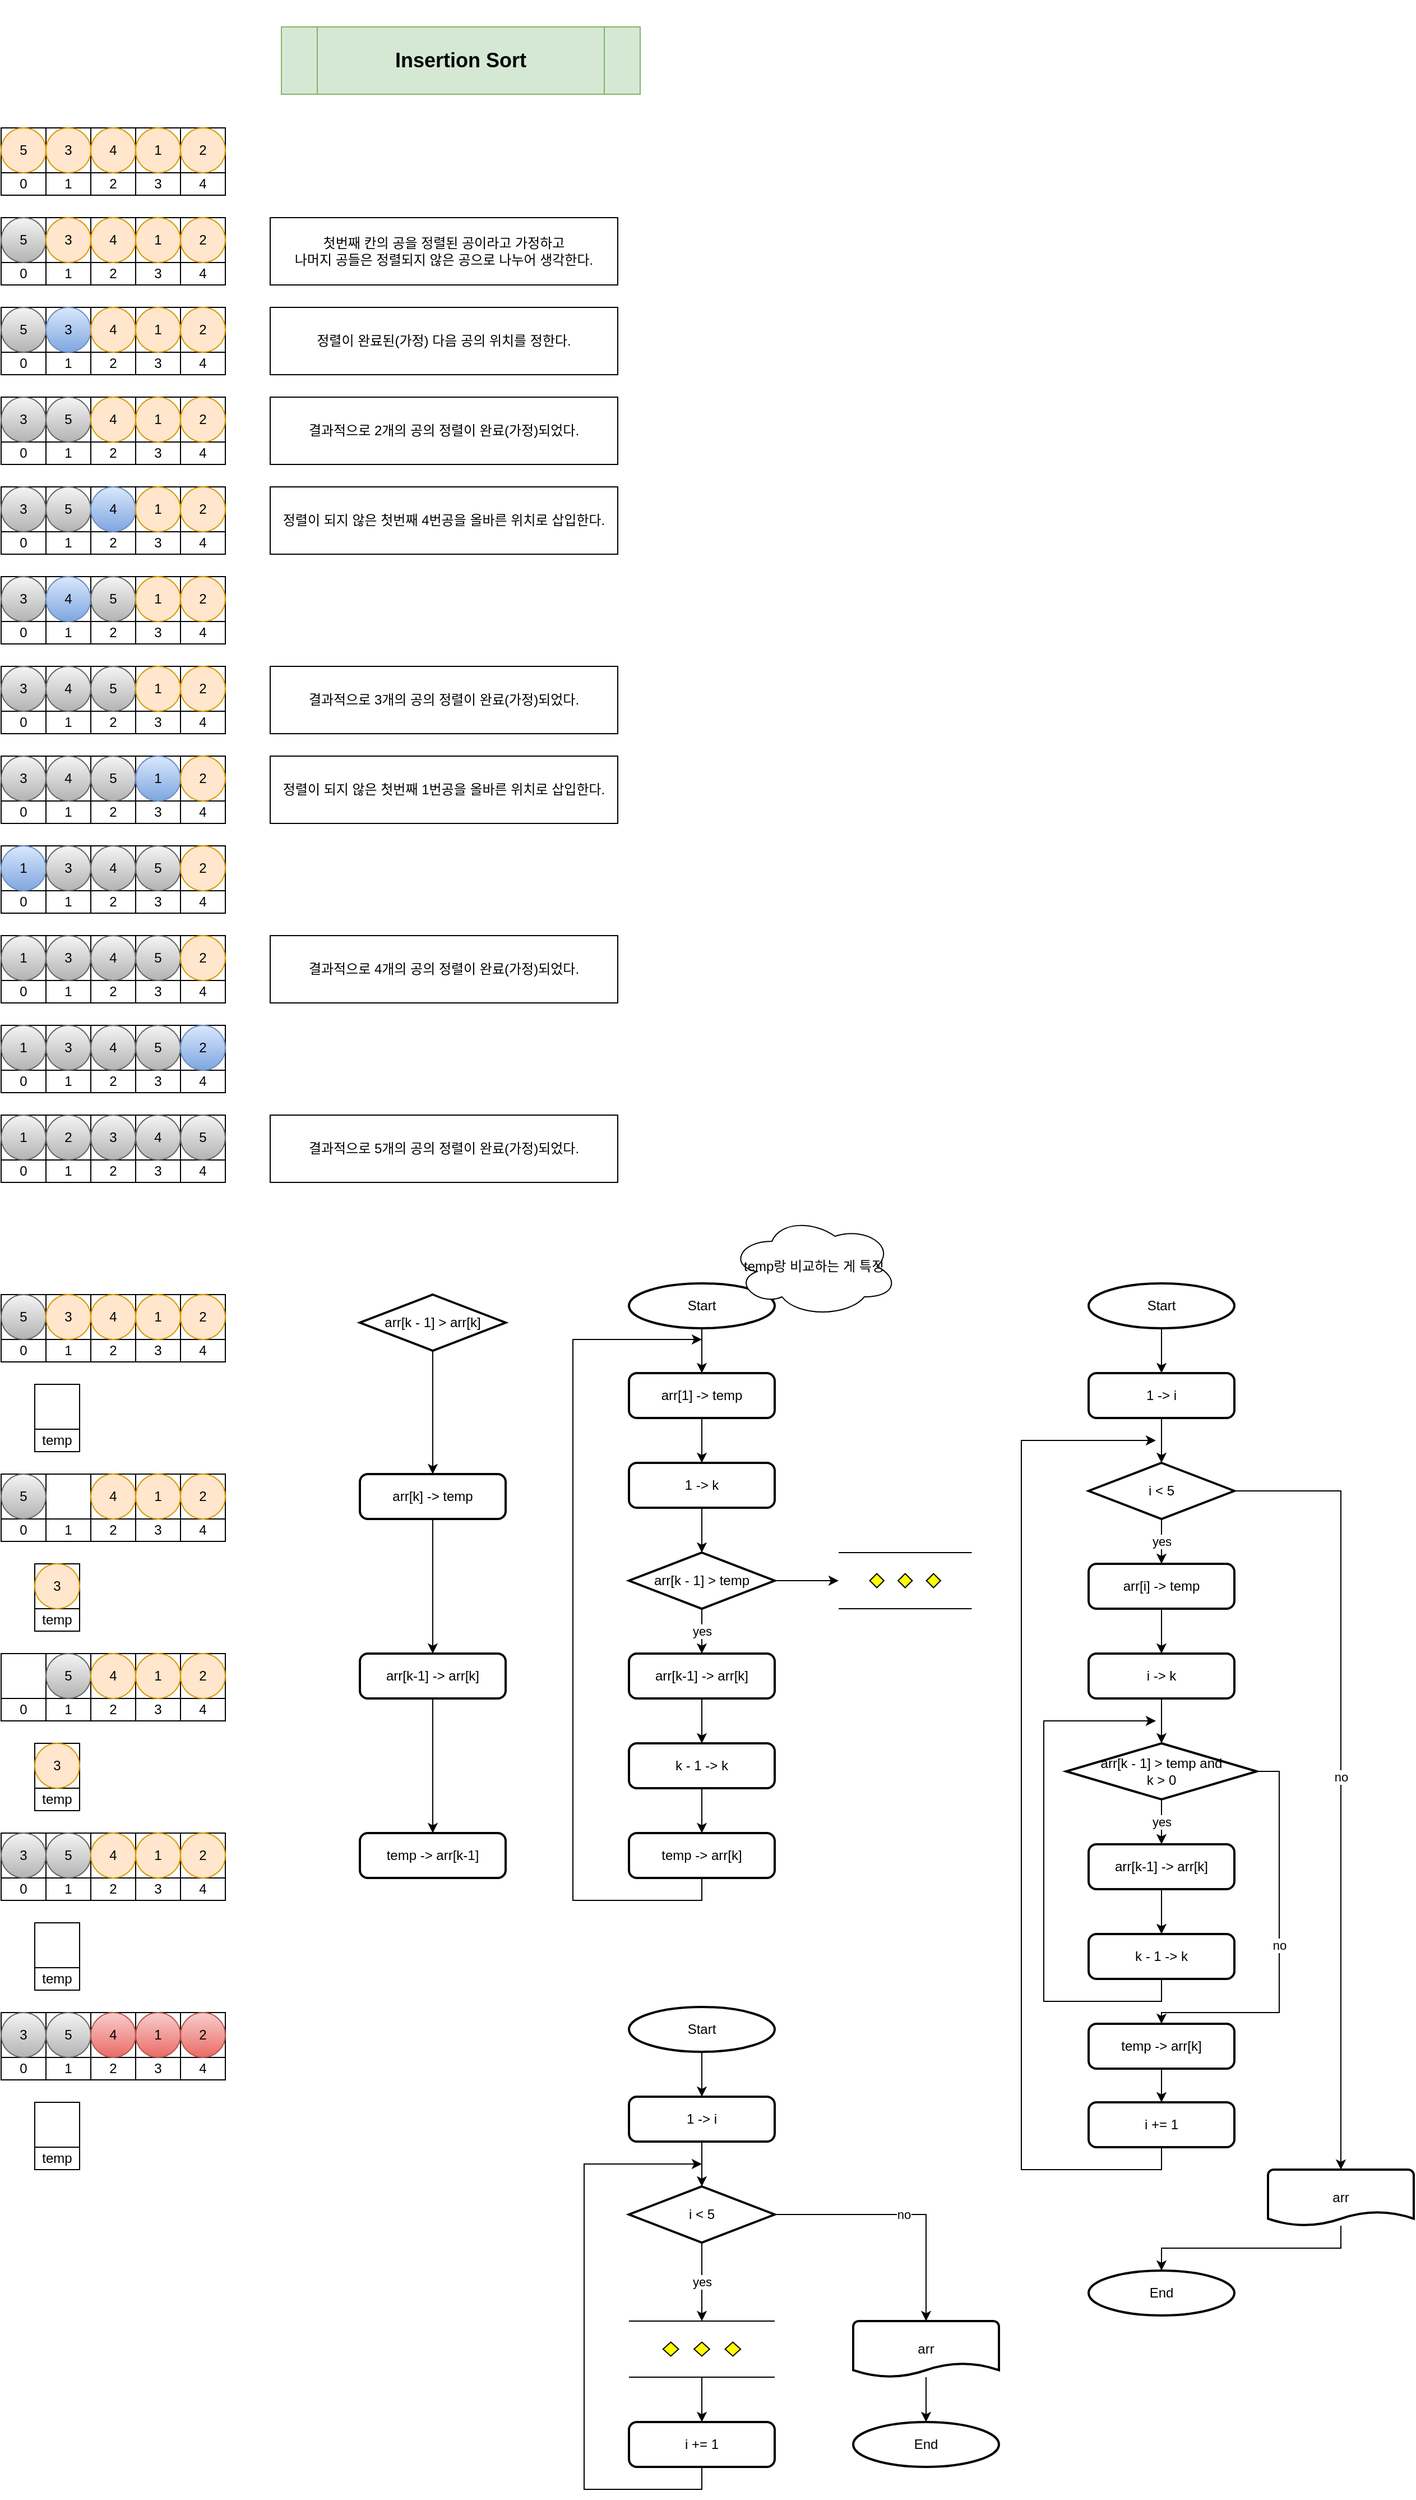 <mxfile version="13.9.9" type="device"><diagram id="xaYWUWnUyO5ndVZCuAJN" name="페이지-1"><mxGraphModel dx="1086" dy="806" grid="1" gridSize="10" guides="1" tooltips="1" connect="1" arrows="1" fold="1" page="1" pageScale="1" pageWidth="827" pageHeight="1169" math="0" shadow="0"><root><mxCell id="0"/><mxCell id="1" parent="0"/><mxCell id="Q0mjKw0ERgOp1hvZIoVA-1" value="" style="whiteSpace=wrap;html=1;aspect=fixed;rounded=0;sketch=0;" vertex="1" parent="1"><mxGeometry x="80" y="120" width="40" height="40" as="geometry"/></mxCell><mxCell id="Q0mjKw0ERgOp1hvZIoVA-2" value="" style="whiteSpace=wrap;html=1;aspect=fixed;rounded=0;sketch=0;" vertex="1" parent="1"><mxGeometry x="120" y="120" width="40" height="40" as="geometry"/></mxCell><mxCell id="Q0mjKw0ERgOp1hvZIoVA-3" value="" style="whiteSpace=wrap;html=1;aspect=fixed;rounded=0;sketch=0;" vertex="1" parent="1"><mxGeometry x="160" y="120" width="40" height="40" as="geometry"/></mxCell><mxCell id="Q0mjKw0ERgOp1hvZIoVA-4" value="" style="whiteSpace=wrap;html=1;aspect=fixed;rounded=0;sketch=0;" vertex="1" parent="1"><mxGeometry x="200" y="120" width="40" height="40" as="geometry"/></mxCell><mxCell id="Q0mjKw0ERgOp1hvZIoVA-5" value="" style="whiteSpace=wrap;html=1;aspect=fixed;rounded=0;sketch=0;" vertex="1" parent="1"><mxGeometry x="240" y="120" width="40" height="40" as="geometry"/></mxCell><mxCell id="Q0mjKw0ERgOp1hvZIoVA-6" value="0" style="rounded=0;whiteSpace=wrap;html=1;sketch=0;" vertex="1" parent="1"><mxGeometry x="80" y="160" width="40" height="20" as="geometry"/></mxCell><mxCell id="Q0mjKw0ERgOp1hvZIoVA-7" value="1" style="rounded=0;whiteSpace=wrap;html=1;sketch=0;" vertex="1" parent="1"><mxGeometry x="120" y="160" width="40" height="20" as="geometry"/></mxCell><mxCell id="Q0mjKw0ERgOp1hvZIoVA-8" value="2" style="rounded=0;whiteSpace=wrap;html=1;sketch=0;" vertex="1" parent="1"><mxGeometry x="160" y="160" width="40" height="20" as="geometry"/></mxCell><mxCell id="Q0mjKw0ERgOp1hvZIoVA-9" value="3" style="rounded=0;whiteSpace=wrap;html=1;sketch=0;" vertex="1" parent="1"><mxGeometry x="200" y="160" width="40" height="20" as="geometry"/></mxCell><mxCell id="Q0mjKw0ERgOp1hvZIoVA-10" value="4" style="rounded=0;whiteSpace=wrap;html=1;sketch=0;" vertex="1" parent="1"><mxGeometry x="240" y="160" width="40" height="20" as="geometry"/></mxCell><mxCell id="Q0mjKw0ERgOp1hvZIoVA-11" value="5" style="ellipse;whiteSpace=wrap;html=1;aspect=fixed;rounded=0;sketch=0;fillColor=#ffe6cc;strokeColor=#d79b00;" vertex="1" parent="1"><mxGeometry x="80" y="120" width="40" height="40" as="geometry"/></mxCell><mxCell id="Q0mjKw0ERgOp1hvZIoVA-12" value="3" style="ellipse;whiteSpace=wrap;html=1;aspect=fixed;rounded=0;sketch=0;fillColor=#ffe6cc;strokeColor=#d79b00;" vertex="1" parent="1"><mxGeometry x="120" y="120" width="40" height="40" as="geometry"/></mxCell><mxCell id="Q0mjKw0ERgOp1hvZIoVA-13" value="4" style="ellipse;whiteSpace=wrap;html=1;aspect=fixed;rounded=0;sketch=0;fillColor=#ffe6cc;strokeColor=#d79b00;" vertex="1" parent="1"><mxGeometry x="160" y="120" width="40" height="40" as="geometry"/></mxCell><mxCell id="Q0mjKw0ERgOp1hvZIoVA-14" value="1" style="ellipse;whiteSpace=wrap;html=1;aspect=fixed;rounded=0;sketch=0;fillColor=#ffe6cc;strokeColor=#d79b00;" vertex="1" parent="1"><mxGeometry x="200" y="120" width="40" height="40" as="geometry"/></mxCell><mxCell id="Q0mjKw0ERgOp1hvZIoVA-15" value="2" style="ellipse;whiteSpace=wrap;html=1;aspect=fixed;rounded=0;sketch=0;fillColor=#ffe6cc;strokeColor=#d79b00;" vertex="1" parent="1"><mxGeometry x="240" y="120" width="40" height="40" as="geometry"/></mxCell><mxCell id="Q0mjKw0ERgOp1hvZIoVA-16" value="&#10;&#10;Insertion Sort&#10;&#10;" style="shape=process;whiteSpace=wrap;html=1;backgroundOutline=1;fontStyle=1;fontSize=18;fillColor=#d5e8d4;strokeColor=#82b366;" vertex="1" parent="1"><mxGeometry x="330" y="30" width="320" height="60" as="geometry"/></mxCell><mxCell id="Q0mjKw0ERgOp1hvZIoVA-17" value="" style="whiteSpace=wrap;html=1;aspect=fixed;rounded=0;sketch=0;" vertex="1" parent="1"><mxGeometry x="80" y="200" width="40" height="40" as="geometry"/></mxCell><mxCell id="Q0mjKw0ERgOp1hvZIoVA-18" value="" style="whiteSpace=wrap;html=1;aspect=fixed;rounded=0;sketch=0;" vertex="1" parent="1"><mxGeometry x="120" y="200" width="40" height="40" as="geometry"/></mxCell><mxCell id="Q0mjKw0ERgOp1hvZIoVA-19" value="" style="whiteSpace=wrap;html=1;aspect=fixed;rounded=0;sketch=0;" vertex="1" parent="1"><mxGeometry x="160" y="200" width="40" height="40" as="geometry"/></mxCell><mxCell id="Q0mjKw0ERgOp1hvZIoVA-20" value="" style="whiteSpace=wrap;html=1;aspect=fixed;rounded=0;sketch=0;" vertex="1" parent="1"><mxGeometry x="200" y="200" width="40" height="40" as="geometry"/></mxCell><mxCell id="Q0mjKw0ERgOp1hvZIoVA-21" value="" style="whiteSpace=wrap;html=1;aspect=fixed;rounded=0;sketch=0;" vertex="1" parent="1"><mxGeometry x="240" y="200" width="40" height="40" as="geometry"/></mxCell><mxCell id="Q0mjKw0ERgOp1hvZIoVA-22" value="0" style="rounded=0;whiteSpace=wrap;html=1;sketch=0;" vertex="1" parent="1"><mxGeometry x="80" y="240" width="40" height="20" as="geometry"/></mxCell><mxCell id="Q0mjKw0ERgOp1hvZIoVA-23" value="1" style="rounded=0;whiteSpace=wrap;html=1;sketch=0;" vertex="1" parent="1"><mxGeometry x="120" y="240" width="40" height="20" as="geometry"/></mxCell><mxCell id="Q0mjKw0ERgOp1hvZIoVA-24" value="2" style="rounded=0;whiteSpace=wrap;html=1;sketch=0;" vertex="1" parent="1"><mxGeometry x="160" y="240" width="40" height="20" as="geometry"/></mxCell><mxCell id="Q0mjKw0ERgOp1hvZIoVA-25" value="3" style="rounded=0;whiteSpace=wrap;html=1;sketch=0;" vertex="1" parent="1"><mxGeometry x="200" y="240" width="40" height="20" as="geometry"/></mxCell><mxCell id="Q0mjKw0ERgOp1hvZIoVA-26" value="4" style="rounded=0;whiteSpace=wrap;html=1;sketch=0;" vertex="1" parent="1"><mxGeometry x="240" y="240" width="40" height="20" as="geometry"/></mxCell><mxCell id="Q0mjKw0ERgOp1hvZIoVA-27" value="5" style="ellipse;whiteSpace=wrap;html=1;aspect=fixed;rounded=0;sketch=0;fillColor=#f5f5f5;strokeColor=#666666;gradientColor=#b3b3b3;" vertex="1" parent="1"><mxGeometry x="80" y="200" width="40" height="40" as="geometry"/></mxCell><mxCell id="Q0mjKw0ERgOp1hvZIoVA-28" value="3" style="ellipse;whiteSpace=wrap;html=1;aspect=fixed;rounded=0;sketch=0;fillColor=#ffe6cc;strokeColor=#d79b00;" vertex="1" parent="1"><mxGeometry x="120" y="200" width="40" height="40" as="geometry"/></mxCell><mxCell id="Q0mjKw0ERgOp1hvZIoVA-29" value="4" style="ellipse;whiteSpace=wrap;html=1;aspect=fixed;rounded=0;sketch=0;fillColor=#ffe6cc;strokeColor=#d79b00;" vertex="1" parent="1"><mxGeometry x="160" y="200" width="40" height="40" as="geometry"/></mxCell><mxCell id="Q0mjKw0ERgOp1hvZIoVA-30" value="1" style="ellipse;whiteSpace=wrap;html=1;aspect=fixed;rounded=0;sketch=0;fillColor=#ffe6cc;strokeColor=#d79b00;" vertex="1" parent="1"><mxGeometry x="200" y="200" width="40" height="40" as="geometry"/></mxCell><mxCell id="Q0mjKw0ERgOp1hvZIoVA-31" value="2" style="ellipse;whiteSpace=wrap;html=1;aspect=fixed;rounded=0;sketch=0;fillColor=#ffe6cc;strokeColor=#d79b00;" vertex="1" parent="1"><mxGeometry x="240" y="200" width="40" height="40" as="geometry"/></mxCell><mxCell id="Q0mjKw0ERgOp1hvZIoVA-32" value="첫번째 칸의 공을 정렬된 공이라고 가정하고&lt;br&gt;나머지 공들은 정렬되지 않은 공으로 나누어 생각한다." style="rounded=0;whiteSpace=wrap;html=1;sketch=0;" vertex="1" parent="1"><mxGeometry x="320" y="200" width="310" height="60" as="geometry"/></mxCell><mxCell id="Q0mjKw0ERgOp1hvZIoVA-33" value="" style="whiteSpace=wrap;html=1;aspect=fixed;rounded=0;sketch=0;" vertex="1" parent="1"><mxGeometry x="80" y="280" width="40" height="40" as="geometry"/></mxCell><mxCell id="Q0mjKw0ERgOp1hvZIoVA-34" value="" style="whiteSpace=wrap;html=1;aspect=fixed;rounded=0;sketch=0;" vertex="1" parent="1"><mxGeometry x="120" y="280" width="40" height="40" as="geometry"/></mxCell><mxCell id="Q0mjKw0ERgOp1hvZIoVA-35" value="" style="whiteSpace=wrap;html=1;aspect=fixed;rounded=0;sketch=0;" vertex="1" parent="1"><mxGeometry x="160" y="280" width="40" height="40" as="geometry"/></mxCell><mxCell id="Q0mjKw0ERgOp1hvZIoVA-36" value="" style="whiteSpace=wrap;html=1;aspect=fixed;rounded=0;sketch=0;" vertex="1" parent="1"><mxGeometry x="200" y="280" width="40" height="40" as="geometry"/></mxCell><mxCell id="Q0mjKw0ERgOp1hvZIoVA-37" value="" style="whiteSpace=wrap;html=1;aspect=fixed;rounded=0;sketch=0;" vertex="1" parent="1"><mxGeometry x="240" y="280" width="40" height="40" as="geometry"/></mxCell><mxCell id="Q0mjKw0ERgOp1hvZIoVA-38" value="0" style="rounded=0;whiteSpace=wrap;html=1;sketch=0;" vertex="1" parent="1"><mxGeometry x="80" y="320" width="40" height="20" as="geometry"/></mxCell><mxCell id="Q0mjKw0ERgOp1hvZIoVA-39" value="1" style="rounded=0;whiteSpace=wrap;html=1;sketch=0;" vertex="1" parent="1"><mxGeometry x="120" y="320" width="40" height="20" as="geometry"/></mxCell><mxCell id="Q0mjKw0ERgOp1hvZIoVA-40" value="2" style="rounded=0;whiteSpace=wrap;html=1;sketch=0;" vertex="1" parent="1"><mxGeometry x="160" y="320" width="40" height="20" as="geometry"/></mxCell><mxCell id="Q0mjKw0ERgOp1hvZIoVA-41" value="3" style="rounded=0;whiteSpace=wrap;html=1;sketch=0;" vertex="1" parent="1"><mxGeometry x="200" y="320" width="40" height="20" as="geometry"/></mxCell><mxCell id="Q0mjKw0ERgOp1hvZIoVA-42" value="4" style="rounded=0;whiteSpace=wrap;html=1;sketch=0;" vertex="1" parent="1"><mxGeometry x="240" y="320" width="40" height="20" as="geometry"/></mxCell><mxCell id="Q0mjKw0ERgOp1hvZIoVA-43" value="5" style="ellipse;whiteSpace=wrap;html=1;aspect=fixed;rounded=0;sketch=0;fillColor=#f5f5f5;strokeColor=#666666;gradientColor=#b3b3b3;" vertex="1" parent="1"><mxGeometry x="80" y="280" width="40" height="40" as="geometry"/></mxCell><mxCell id="Q0mjKw0ERgOp1hvZIoVA-44" value="3" style="ellipse;whiteSpace=wrap;html=1;aspect=fixed;rounded=0;sketch=0;fillColor=#dae8fc;strokeColor=#6c8ebf;gradientColor=#7ea6e0;" vertex="1" parent="1"><mxGeometry x="120" y="280" width="40" height="40" as="geometry"/></mxCell><mxCell id="Q0mjKw0ERgOp1hvZIoVA-45" value="4" style="ellipse;whiteSpace=wrap;html=1;aspect=fixed;rounded=0;sketch=0;fillColor=#ffe6cc;strokeColor=#d79b00;" vertex="1" parent="1"><mxGeometry x="160" y="280" width="40" height="40" as="geometry"/></mxCell><mxCell id="Q0mjKw0ERgOp1hvZIoVA-46" value="1" style="ellipse;whiteSpace=wrap;html=1;aspect=fixed;rounded=0;sketch=0;fillColor=#ffe6cc;strokeColor=#d79b00;" vertex="1" parent="1"><mxGeometry x="200" y="280" width="40" height="40" as="geometry"/></mxCell><mxCell id="Q0mjKw0ERgOp1hvZIoVA-47" value="2" style="ellipse;whiteSpace=wrap;html=1;aspect=fixed;rounded=0;sketch=0;fillColor=#ffe6cc;strokeColor=#d79b00;" vertex="1" parent="1"><mxGeometry x="240" y="280" width="40" height="40" as="geometry"/></mxCell><mxCell id="Q0mjKw0ERgOp1hvZIoVA-48" value="정렬이 완료된(가정) 다음 공의 위치를 정한다." style="rounded=0;whiteSpace=wrap;html=1;sketch=0;" vertex="1" parent="1"><mxGeometry x="320" y="280" width="310" height="60" as="geometry"/></mxCell><mxCell id="Q0mjKw0ERgOp1hvZIoVA-49" value="" style="whiteSpace=wrap;html=1;aspect=fixed;rounded=0;sketch=0;" vertex="1" parent="1"><mxGeometry x="80" y="360" width="40" height="40" as="geometry"/></mxCell><mxCell id="Q0mjKw0ERgOp1hvZIoVA-50" value="" style="whiteSpace=wrap;html=1;aspect=fixed;rounded=0;sketch=0;" vertex="1" parent="1"><mxGeometry x="120" y="360" width="40" height="40" as="geometry"/></mxCell><mxCell id="Q0mjKw0ERgOp1hvZIoVA-51" value="" style="whiteSpace=wrap;html=1;aspect=fixed;rounded=0;sketch=0;" vertex="1" parent="1"><mxGeometry x="160" y="360" width="40" height="40" as="geometry"/></mxCell><mxCell id="Q0mjKw0ERgOp1hvZIoVA-52" value="" style="whiteSpace=wrap;html=1;aspect=fixed;rounded=0;sketch=0;" vertex="1" parent="1"><mxGeometry x="200" y="360" width="40" height="40" as="geometry"/></mxCell><mxCell id="Q0mjKw0ERgOp1hvZIoVA-53" value="" style="whiteSpace=wrap;html=1;aspect=fixed;rounded=0;sketch=0;" vertex="1" parent="1"><mxGeometry x="240" y="360" width="40" height="40" as="geometry"/></mxCell><mxCell id="Q0mjKw0ERgOp1hvZIoVA-54" value="0" style="rounded=0;whiteSpace=wrap;html=1;sketch=0;" vertex="1" parent="1"><mxGeometry x="80" y="400" width="40" height="20" as="geometry"/></mxCell><mxCell id="Q0mjKw0ERgOp1hvZIoVA-55" value="1" style="rounded=0;whiteSpace=wrap;html=1;sketch=0;" vertex="1" parent="1"><mxGeometry x="120" y="400" width="40" height="20" as="geometry"/></mxCell><mxCell id="Q0mjKw0ERgOp1hvZIoVA-56" value="2" style="rounded=0;whiteSpace=wrap;html=1;sketch=0;" vertex="1" parent="1"><mxGeometry x="160" y="400" width="40" height="20" as="geometry"/></mxCell><mxCell id="Q0mjKw0ERgOp1hvZIoVA-57" value="3" style="rounded=0;whiteSpace=wrap;html=1;sketch=0;" vertex="1" parent="1"><mxGeometry x="200" y="400" width="40" height="20" as="geometry"/></mxCell><mxCell id="Q0mjKw0ERgOp1hvZIoVA-58" value="4" style="rounded=0;whiteSpace=wrap;html=1;sketch=0;" vertex="1" parent="1"><mxGeometry x="240" y="400" width="40" height="20" as="geometry"/></mxCell><mxCell id="Q0mjKw0ERgOp1hvZIoVA-59" value="3" style="ellipse;whiteSpace=wrap;html=1;aspect=fixed;rounded=0;sketch=0;fillColor=#f5f5f5;strokeColor=#666666;gradientColor=#b3b3b3;" vertex="1" parent="1"><mxGeometry x="80" y="360" width="40" height="40" as="geometry"/></mxCell><mxCell id="Q0mjKw0ERgOp1hvZIoVA-60" value="5" style="ellipse;whiteSpace=wrap;html=1;aspect=fixed;rounded=0;sketch=0;fillColor=#f5f5f5;strokeColor=#666666;gradientColor=#b3b3b3;" vertex="1" parent="1"><mxGeometry x="120" y="360" width="40" height="40" as="geometry"/></mxCell><mxCell id="Q0mjKw0ERgOp1hvZIoVA-61" value="4" style="ellipse;whiteSpace=wrap;html=1;aspect=fixed;rounded=0;sketch=0;fillColor=#ffe6cc;strokeColor=#d79b00;" vertex="1" parent="1"><mxGeometry x="160" y="360" width="40" height="40" as="geometry"/></mxCell><mxCell id="Q0mjKw0ERgOp1hvZIoVA-62" value="1" style="ellipse;whiteSpace=wrap;html=1;aspect=fixed;rounded=0;sketch=0;fillColor=#ffe6cc;strokeColor=#d79b00;" vertex="1" parent="1"><mxGeometry x="200" y="360" width="40" height="40" as="geometry"/></mxCell><mxCell id="Q0mjKw0ERgOp1hvZIoVA-63" value="2" style="ellipse;whiteSpace=wrap;html=1;aspect=fixed;rounded=0;sketch=0;fillColor=#ffe6cc;strokeColor=#d79b00;" vertex="1" parent="1"><mxGeometry x="240" y="360" width="40" height="40" as="geometry"/></mxCell><mxCell id="Q0mjKw0ERgOp1hvZIoVA-64" value="결과적으로 2개의 공의 정렬이 완료(가정)되었다." style="rounded=0;whiteSpace=wrap;html=1;sketch=0;" vertex="1" parent="1"><mxGeometry x="320" y="360" width="310" height="60" as="geometry"/></mxCell><mxCell id="Q0mjKw0ERgOp1hvZIoVA-65" value="" style="whiteSpace=wrap;html=1;aspect=fixed;rounded=0;sketch=0;" vertex="1" parent="1"><mxGeometry x="80" y="440" width="40" height="40" as="geometry"/></mxCell><mxCell id="Q0mjKw0ERgOp1hvZIoVA-66" value="" style="whiteSpace=wrap;html=1;aspect=fixed;rounded=0;sketch=0;" vertex="1" parent="1"><mxGeometry x="120" y="440" width="40" height="40" as="geometry"/></mxCell><mxCell id="Q0mjKw0ERgOp1hvZIoVA-67" value="" style="whiteSpace=wrap;html=1;aspect=fixed;rounded=0;sketch=0;" vertex="1" parent="1"><mxGeometry x="160" y="440" width="40" height="40" as="geometry"/></mxCell><mxCell id="Q0mjKw0ERgOp1hvZIoVA-68" value="" style="whiteSpace=wrap;html=1;aspect=fixed;rounded=0;sketch=0;" vertex="1" parent="1"><mxGeometry x="200" y="440" width="40" height="40" as="geometry"/></mxCell><mxCell id="Q0mjKw0ERgOp1hvZIoVA-69" value="" style="whiteSpace=wrap;html=1;aspect=fixed;rounded=0;sketch=0;" vertex="1" parent="1"><mxGeometry x="240" y="440" width="40" height="40" as="geometry"/></mxCell><mxCell id="Q0mjKw0ERgOp1hvZIoVA-70" value="0" style="rounded=0;whiteSpace=wrap;html=1;sketch=0;" vertex="1" parent="1"><mxGeometry x="80" y="480" width="40" height="20" as="geometry"/></mxCell><mxCell id="Q0mjKw0ERgOp1hvZIoVA-71" value="1" style="rounded=0;whiteSpace=wrap;html=1;sketch=0;" vertex="1" parent="1"><mxGeometry x="120" y="480" width="40" height="20" as="geometry"/></mxCell><mxCell id="Q0mjKw0ERgOp1hvZIoVA-72" value="2" style="rounded=0;whiteSpace=wrap;html=1;sketch=0;" vertex="1" parent="1"><mxGeometry x="160" y="480" width="40" height="20" as="geometry"/></mxCell><mxCell id="Q0mjKw0ERgOp1hvZIoVA-73" value="3" style="rounded=0;whiteSpace=wrap;html=1;sketch=0;" vertex="1" parent="1"><mxGeometry x="200" y="480" width="40" height="20" as="geometry"/></mxCell><mxCell id="Q0mjKw0ERgOp1hvZIoVA-74" value="4" style="rounded=0;whiteSpace=wrap;html=1;sketch=0;" vertex="1" parent="1"><mxGeometry x="240" y="480" width="40" height="20" as="geometry"/></mxCell><mxCell id="Q0mjKw0ERgOp1hvZIoVA-75" value="3" style="ellipse;whiteSpace=wrap;html=1;aspect=fixed;rounded=0;sketch=0;fillColor=#f5f5f5;strokeColor=#666666;gradientColor=#b3b3b3;" vertex="1" parent="1"><mxGeometry x="80" y="440" width="40" height="40" as="geometry"/></mxCell><mxCell id="Q0mjKw0ERgOp1hvZIoVA-76" value="5" style="ellipse;whiteSpace=wrap;html=1;aspect=fixed;rounded=0;sketch=0;fillColor=#f5f5f5;strokeColor=#666666;gradientColor=#b3b3b3;" vertex="1" parent="1"><mxGeometry x="120" y="440" width="40" height="40" as="geometry"/></mxCell><mxCell id="Q0mjKw0ERgOp1hvZIoVA-77" value="4" style="ellipse;whiteSpace=wrap;html=1;aspect=fixed;rounded=0;sketch=0;fillColor=#dae8fc;strokeColor=#6c8ebf;gradientColor=#7ea6e0;" vertex="1" parent="1"><mxGeometry x="160" y="440" width="40" height="40" as="geometry"/></mxCell><mxCell id="Q0mjKw0ERgOp1hvZIoVA-78" value="1" style="ellipse;whiteSpace=wrap;html=1;aspect=fixed;rounded=0;sketch=0;fillColor=#ffe6cc;strokeColor=#d79b00;" vertex="1" parent="1"><mxGeometry x="200" y="440" width="40" height="40" as="geometry"/></mxCell><mxCell id="Q0mjKw0ERgOp1hvZIoVA-79" value="2" style="ellipse;whiteSpace=wrap;html=1;aspect=fixed;rounded=0;sketch=0;fillColor=#ffe6cc;strokeColor=#d79b00;" vertex="1" parent="1"><mxGeometry x="240" y="440" width="40" height="40" as="geometry"/></mxCell><mxCell id="Q0mjKw0ERgOp1hvZIoVA-80" value="정렬이 되지 않은 첫번째 4번공을 올바른 위치로 삽입한다." style="rounded=0;whiteSpace=wrap;html=1;sketch=0;" vertex="1" parent="1"><mxGeometry x="320" y="440" width="310" height="60" as="geometry"/></mxCell><mxCell id="Q0mjKw0ERgOp1hvZIoVA-81" value="" style="whiteSpace=wrap;html=1;aspect=fixed;rounded=0;sketch=0;" vertex="1" parent="1"><mxGeometry x="80" y="520" width="40" height="40" as="geometry"/></mxCell><mxCell id="Q0mjKw0ERgOp1hvZIoVA-82" value="" style="whiteSpace=wrap;html=1;aspect=fixed;rounded=0;sketch=0;" vertex="1" parent="1"><mxGeometry x="120" y="520" width="40" height="40" as="geometry"/></mxCell><mxCell id="Q0mjKw0ERgOp1hvZIoVA-83" value="" style="whiteSpace=wrap;html=1;aspect=fixed;rounded=0;sketch=0;" vertex="1" parent="1"><mxGeometry x="160" y="520" width="40" height="40" as="geometry"/></mxCell><mxCell id="Q0mjKw0ERgOp1hvZIoVA-84" value="" style="whiteSpace=wrap;html=1;aspect=fixed;rounded=0;sketch=0;" vertex="1" parent="1"><mxGeometry x="200" y="520" width="40" height="40" as="geometry"/></mxCell><mxCell id="Q0mjKw0ERgOp1hvZIoVA-85" value="" style="whiteSpace=wrap;html=1;aspect=fixed;rounded=0;sketch=0;" vertex="1" parent="1"><mxGeometry x="240" y="520" width="40" height="40" as="geometry"/></mxCell><mxCell id="Q0mjKw0ERgOp1hvZIoVA-86" value="0" style="rounded=0;whiteSpace=wrap;html=1;sketch=0;" vertex="1" parent="1"><mxGeometry x="80" y="560" width="40" height="20" as="geometry"/></mxCell><mxCell id="Q0mjKw0ERgOp1hvZIoVA-87" value="1" style="rounded=0;whiteSpace=wrap;html=1;sketch=0;" vertex="1" parent="1"><mxGeometry x="120" y="560" width="40" height="20" as="geometry"/></mxCell><mxCell id="Q0mjKw0ERgOp1hvZIoVA-88" value="2" style="rounded=0;whiteSpace=wrap;html=1;sketch=0;" vertex="1" parent="1"><mxGeometry x="160" y="560" width="40" height="20" as="geometry"/></mxCell><mxCell id="Q0mjKw0ERgOp1hvZIoVA-89" value="3" style="rounded=0;whiteSpace=wrap;html=1;sketch=0;" vertex="1" parent="1"><mxGeometry x="200" y="560" width="40" height="20" as="geometry"/></mxCell><mxCell id="Q0mjKw0ERgOp1hvZIoVA-90" value="4" style="rounded=0;whiteSpace=wrap;html=1;sketch=0;" vertex="1" parent="1"><mxGeometry x="240" y="560" width="40" height="20" as="geometry"/></mxCell><mxCell id="Q0mjKw0ERgOp1hvZIoVA-91" value="3" style="ellipse;whiteSpace=wrap;html=1;aspect=fixed;rounded=0;sketch=0;fillColor=#f5f5f5;strokeColor=#666666;gradientColor=#b3b3b3;" vertex="1" parent="1"><mxGeometry x="80" y="520" width="40" height="40" as="geometry"/></mxCell><mxCell id="Q0mjKw0ERgOp1hvZIoVA-92" value="4" style="ellipse;whiteSpace=wrap;html=1;aspect=fixed;rounded=0;sketch=0;fillColor=#dae8fc;strokeColor=#6c8ebf;gradientColor=#7ea6e0;" vertex="1" parent="1"><mxGeometry x="120" y="520" width="40" height="40" as="geometry"/></mxCell><mxCell id="Q0mjKw0ERgOp1hvZIoVA-93" value="5" style="ellipse;whiteSpace=wrap;html=1;aspect=fixed;rounded=0;sketch=0;fillColor=#f5f5f5;strokeColor=#666666;gradientColor=#b3b3b3;" vertex="1" parent="1"><mxGeometry x="160" y="520" width="40" height="40" as="geometry"/></mxCell><mxCell id="Q0mjKw0ERgOp1hvZIoVA-94" value="1" style="ellipse;whiteSpace=wrap;html=1;aspect=fixed;rounded=0;sketch=0;fillColor=#ffe6cc;strokeColor=#d79b00;" vertex="1" parent="1"><mxGeometry x="200" y="520" width="40" height="40" as="geometry"/></mxCell><mxCell id="Q0mjKw0ERgOp1hvZIoVA-95" value="2" style="ellipse;whiteSpace=wrap;html=1;aspect=fixed;rounded=0;sketch=0;fillColor=#ffe6cc;strokeColor=#d79b00;" vertex="1" parent="1"><mxGeometry x="240" y="520" width="40" height="40" as="geometry"/></mxCell><mxCell id="Q0mjKw0ERgOp1hvZIoVA-96" value="" style="whiteSpace=wrap;html=1;aspect=fixed;rounded=0;sketch=0;" vertex="1" parent="1"><mxGeometry x="80" y="600" width="40" height="40" as="geometry"/></mxCell><mxCell id="Q0mjKw0ERgOp1hvZIoVA-97" value="" style="whiteSpace=wrap;html=1;aspect=fixed;rounded=0;sketch=0;" vertex="1" parent="1"><mxGeometry x="120" y="600" width="40" height="40" as="geometry"/></mxCell><mxCell id="Q0mjKw0ERgOp1hvZIoVA-98" value="" style="whiteSpace=wrap;html=1;aspect=fixed;rounded=0;sketch=0;" vertex="1" parent="1"><mxGeometry x="160" y="600" width="40" height="40" as="geometry"/></mxCell><mxCell id="Q0mjKw0ERgOp1hvZIoVA-99" value="" style="whiteSpace=wrap;html=1;aspect=fixed;rounded=0;sketch=0;" vertex="1" parent="1"><mxGeometry x="200" y="600" width="40" height="40" as="geometry"/></mxCell><mxCell id="Q0mjKw0ERgOp1hvZIoVA-100" value="" style="whiteSpace=wrap;html=1;aspect=fixed;rounded=0;sketch=0;" vertex="1" parent="1"><mxGeometry x="240" y="600" width="40" height="40" as="geometry"/></mxCell><mxCell id="Q0mjKw0ERgOp1hvZIoVA-101" value="0" style="rounded=0;whiteSpace=wrap;html=1;sketch=0;" vertex="1" parent="1"><mxGeometry x="80" y="640" width="40" height="20" as="geometry"/></mxCell><mxCell id="Q0mjKw0ERgOp1hvZIoVA-102" value="1" style="rounded=0;whiteSpace=wrap;html=1;sketch=0;" vertex="1" parent="1"><mxGeometry x="120" y="640" width="40" height="20" as="geometry"/></mxCell><mxCell id="Q0mjKw0ERgOp1hvZIoVA-103" value="2" style="rounded=0;whiteSpace=wrap;html=1;sketch=0;" vertex="1" parent="1"><mxGeometry x="160" y="640" width="40" height="20" as="geometry"/></mxCell><mxCell id="Q0mjKw0ERgOp1hvZIoVA-104" value="3" style="rounded=0;whiteSpace=wrap;html=1;sketch=0;" vertex="1" parent="1"><mxGeometry x="200" y="640" width="40" height="20" as="geometry"/></mxCell><mxCell id="Q0mjKw0ERgOp1hvZIoVA-105" value="4" style="rounded=0;whiteSpace=wrap;html=1;sketch=0;" vertex="1" parent="1"><mxGeometry x="240" y="640" width="40" height="20" as="geometry"/></mxCell><mxCell id="Q0mjKw0ERgOp1hvZIoVA-106" value="3" style="ellipse;whiteSpace=wrap;html=1;aspect=fixed;rounded=0;sketch=0;fillColor=#f5f5f5;strokeColor=#666666;gradientColor=#b3b3b3;" vertex="1" parent="1"><mxGeometry x="80" y="600" width="40" height="40" as="geometry"/></mxCell><mxCell id="Q0mjKw0ERgOp1hvZIoVA-107" value="4" style="ellipse;whiteSpace=wrap;html=1;aspect=fixed;rounded=0;sketch=0;fillColor=#f5f5f5;strokeColor=#666666;gradientColor=#b3b3b3;" vertex="1" parent="1"><mxGeometry x="120" y="600" width="40" height="40" as="geometry"/></mxCell><mxCell id="Q0mjKw0ERgOp1hvZIoVA-108" value="5" style="ellipse;whiteSpace=wrap;html=1;aspect=fixed;rounded=0;sketch=0;fillColor=#f5f5f5;strokeColor=#666666;gradientColor=#b3b3b3;" vertex="1" parent="1"><mxGeometry x="160" y="600" width="40" height="40" as="geometry"/></mxCell><mxCell id="Q0mjKw0ERgOp1hvZIoVA-109" value="1" style="ellipse;whiteSpace=wrap;html=1;aspect=fixed;rounded=0;sketch=0;fillColor=#ffe6cc;strokeColor=#d79b00;" vertex="1" parent="1"><mxGeometry x="200" y="600" width="40" height="40" as="geometry"/></mxCell><mxCell id="Q0mjKw0ERgOp1hvZIoVA-110" value="2" style="ellipse;whiteSpace=wrap;html=1;aspect=fixed;rounded=0;sketch=0;fillColor=#ffe6cc;strokeColor=#d79b00;" vertex="1" parent="1"><mxGeometry x="240" y="600" width="40" height="40" as="geometry"/></mxCell><mxCell id="Q0mjKw0ERgOp1hvZIoVA-111" value="결과적으로 3개의 공의 정렬이 완료(가정)되었다." style="rounded=0;whiteSpace=wrap;html=1;sketch=0;" vertex="1" parent="1"><mxGeometry x="320" y="600" width="310" height="60" as="geometry"/></mxCell><mxCell id="Q0mjKw0ERgOp1hvZIoVA-112" value="" style="whiteSpace=wrap;html=1;aspect=fixed;rounded=0;sketch=0;" vertex="1" parent="1"><mxGeometry x="80" y="680" width="40" height="40" as="geometry"/></mxCell><mxCell id="Q0mjKw0ERgOp1hvZIoVA-113" value="" style="whiteSpace=wrap;html=1;aspect=fixed;rounded=0;sketch=0;" vertex="1" parent="1"><mxGeometry x="120" y="680" width="40" height="40" as="geometry"/></mxCell><mxCell id="Q0mjKw0ERgOp1hvZIoVA-114" value="" style="whiteSpace=wrap;html=1;aspect=fixed;rounded=0;sketch=0;" vertex="1" parent="1"><mxGeometry x="160" y="680" width="40" height="40" as="geometry"/></mxCell><mxCell id="Q0mjKw0ERgOp1hvZIoVA-115" value="" style="whiteSpace=wrap;html=1;aspect=fixed;rounded=0;sketch=0;" vertex="1" parent="1"><mxGeometry x="200" y="680" width="40" height="40" as="geometry"/></mxCell><mxCell id="Q0mjKw0ERgOp1hvZIoVA-116" value="" style="whiteSpace=wrap;html=1;aspect=fixed;rounded=0;sketch=0;" vertex="1" parent="1"><mxGeometry x="240" y="680" width="40" height="40" as="geometry"/></mxCell><mxCell id="Q0mjKw0ERgOp1hvZIoVA-117" value="0" style="rounded=0;whiteSpace=wrap;html=1;sketch=0;" vertex="1" parent="1"><mxGeometry x="80" y="720" width="40" height="20" as="geometry"/></mxCell><mxCell id="Q0mjKw0ERgOp1hvZIoVA-118" value="1" style="rounded=0;whiteSpace=wrap;html=1;sketch=0;" vertex="1" parent="1"><mxGeometry x="120" y="720" width="40" height="20" as="geometry"/></mxCell><mxCell id="Q0mjKw0ERgOp1hvZIoVA-119" value="2" style="rounded=0;whiteSpace=wrap;html=1;sketch=0;" vertex="1" parent="1"><mxGeometry x="160" y="720" width="40" height="20" as="geometry"/></mxCell><mxCell id="Q0mjKw0ERgOp1hvZIoVA-120" value="3" style="rounded=0;whiteSpace=wrap;html=1;sketch=0;" vertex="1" parent="1"><mxGeometry x="200" y="720" width="40" height="20" as="geometry"/></mxCell><mxCell id="Q0mjKw0ERgOp1hvZIoVA-121" value="4" style="rounded=0;whiteSpace=wrap;html=1;sketch=0;" vertex="1" parent="1"><mxGeometry x="240" y="720" width="40" height="20" as="geometry"/></mxCell><mxCell id="Q0mjKw0ERgOp1hvZIoVA-122" value="3" style="ellipse;whiteSpace=wrap;html=1;aspect=fixed;rounded=0;sketch=0;fillColor=#f5f5f5;strokeColor=#666666;gradientColor=#b3b3b3;" vertex="1" parent="1"><mxGeometry x="80" y="680" width="40" height="40" as="geometry"/></mxCell><mxCell id="Q0mjKw0ERgOp1hvZIoVA-123" value="4" style="ellipse;whiteSpace=wrap;html=1;aspect=fixed;rounded=0;sketch=0;fillColor=#f5f5f5;strokeColor=#666666;gradientColor=#b3b3b3;" vertex="1" parent="1"><mxGeometry x="120" y="680" width="40" height="40" as="geometry"/></mxCell><mxCell id="Q0mjKw0ERgOp1hvZIoVA-124" value="5" style="ellipse;whiteSpace=wrap;html=1;aspect=fixed;rounded=0;sketch=0;fillColor=#f5f5f5;strokeColor=#666666;gradientColor=#b3b3b3;" vertex="1" parent="1"><mxGeometry x="160" y="680" width="40" height="40" as="geometry"/></mxCell><mxCell id="Q0mjKw0ERgOp1hvZIoVA-125" value="1" style="ellipse;whiteSpace=wrap;html=1;aspect=fixed;rounded=0;sketch=0;fillColor=#dae8fc;strokeColor=#6c8ebf;gradientColor=#7ea6e0;" vertex="1" parent="1"><mxGeometry x="200" y="680" width="40" height="40" as="geometry"/></mxCell><mxCell id="Q0mjKw0ERgOp1hvZIoVA-126" value="2" style="ellipse;whiteSpace=wrap;html=1;aspect=fixed;rounded=0;sketch=0;fillColor=#ffe6cc;strokeColor=#d79b00;" vertex="1" parent="1"><mxGeometry x="240" y="680" width="40" height="40" as="geometry"/></mxCell><mxCell id="Q0mjKw0ERgOp1hvZIoVA-127" value="결과적으로 4개의 공의 정렬이 완료(가정)되었다." style="rounded=0;whiteSpace=wrap;html=1;sketch=0;" vertex="1" parent="1"><mxGeometry x="320" y="840" width="310" height="60" as="geometry"/></mxCell><mxCell id="Q0mjKw0ERgOp1hvZIoVA-128" value="" style="whiteSpace=wrap;html=1;aspect=fixed;rounded=0;sketch=0;" vertex="1" parent="1"><mxGeometry x="80" y="760" width="40" height="40" as="geometry"/></mxCell><mxCell id="Q0mjKw0ERgOp1hvZIoVA-129" value="" style="whiteSpace=wrap;html=1;aspect=fixed;rounded=0;sketch=0;" vertex="1" parent="1"><mxGeometry x="120" y="760" width="40" height="40" as="geometry"/></mxCell><mxCell id="Q0mjKw0ERgOp1hvZIoVA-130" value="" style="whiteSpace=wrap;html=1;aspect=fixed;rounded=0;sketch=0;" vertex="1" parent="1"><mxGeometry x="160" y="760" width="40" height="40" as="geometry"/></mxCell><mxCell id="Q0mjKw0ERgOp1hvZIoVA-131" value="" style="whiteSpace=wrap;html=1;aspect=fixed;rounded=0;sketch=0;" vertex="1" parent="1"><mxGeometry x="200" y="760" width="40" height="40" as="geometry"/></mxCell><mxCell id="Q0mjKw0ERgOp1hvZIoVA-132" value="" style="whiteSpace=wrap;html=1;aspect=fixed;rounded=0;sketch=0;" vertex="1" parent="1"><mxGeometry x="240" y="760" width="40" height="40" as="geometry"/></mxCell><mxCell id="Q0mjKw0ERgOp1hvZIoVA-133" value="0" style="rounded=0;whiteSpace=wrap;html=1;sketch=0;" vertex="1" parent="1"><mxGeometry x="80" y="800" width="40" height="20" as="geometry"/></mxCell><mxCell id="Q0mjKw0ERgOp1hvZIoVA-134" value="1" style="rounded=0;whiteSpace=wrap;html=1;sketch=0;" vertex="1" parent="1"><mxGeometry x="120" y="800" width="40" height="20" as="geometry"/></mxCell><mxCell id="Q0mjKw0ERgOp1hvZIoVA-135" value="2" style="rounded=0;whiteSpace=wrap;html=1;sketch=0;" vertex="1" parent="1"><mxGeometry x="160" y="800" width="40" height="20" as="geometry"/></mxCell><mxCell id="Q0mjKw0ERgOp1hvZIoVA-136" value="3" style="rounded=0;whiteSpace=wrap;html=1;sketch=0;" vertex="1" parent="1"><mxGeometry x="200" y="800" width="40" height="20" as="geometry"/></mxCell><mxCell id="Q0mjKw0ERgOp1hvZIoVA-137" value="4" style="rounded=0;whiteSpace=wrap;html=1;sketch=0;" vertex="1" parent="1"><mxGeometry x="240" y="800" width="40" height="20" as="geometry"/></mxCell><mxCell id="Q0mjKw0ERgOp1hvZIoVA-138" value="1" style="ellipse;whiteSpace=wrap;html=1;aspect=fixed;rounded=0;sketch=0;fillColor=#dae8fc;strokeColor=#6c8ebf;gradientColor=#7ea6e0;" vertex="1" parent="1"><mxGeometry x="80" y="760" width="40" height="40" as="geometry"/></mxCell><mxCell id="Q0mjKw0ERgOp1hvZIoVA-139" value="3" style="ellipse;whiteSpace=wrap;html=1;aspect=fixed;rounded=0;sketch=0;fillColor=#f5f5f5;strokeColor=#666666;gradientColor=#b3b3b3;" vertex="1" parent="1"><mxGeometry x="120" y="760" width="40" height="40" as="geometry"/></mxCell><mxCell id="Q0mjKw0ERgOp1hvZIoVA-140" value="4" style="ellipse;whiteSpace=wrap;html=1;aspect=fixed;rounded=0;sketch=0;fillColor=#f5f5f5;strokeColor=#666666;gradientColor=#b3b3b3;" vertex="1" parent="1"><mxGeometry x="160" y="760" width="40" height="40" as="geometry"/></mxCell><mxCell id="Q0mjKw0ERgOp1hvZIoVA-141" value="5" style="ellipse;whiteSpace=wrap;html=1;aspect=fixed;rounded=0;sketch=0;fillColor=#f5f5f5;strokeColor=#666666;gradientColor=#b3b3b3;" vertex="1" parent="1"><mxGeometry x="200" y="760" width="40" height="40" as="geometry"/></mxCell><mxCell id="Q0mjKw0ERgOp1hvZIoVA-142" value="2" style="ellipse;whiteSpace=wrap;html=1;aspect=fixed;rounded=0;sketch=0;fillColor=#ffe6cc;strokeColor=#d79b00;" vertex="1" parent="1"><mxGeometry x="240" y="760" width="40" height="40" as="geometry"/></mxCell><mxCell id="Q0mjKw0ERgOp1hvZIoVA-143" value="결과적으로 5개의 공의 정렬이 완료(가정)되었다." style="rounded=0;whiteSpace=wrap;html=1;sketch=0;" vertex="1" parent="1"><mxGeometry x="320" y="1000" width="310" height="60" as="geometry"/></mxCell><mxCell id="Q0mjKw0ERgOp1hvZIoVA-144" value="" style="whiteSpace=wrap;html=1;aspect=fixed;rounded=0;sketch=0;" vertex="1" parent="1"><mxGeometry x="80" y="840" width="40" height="40" as="geometry"/></mxCell><mxCell id="Q0mjKw0ERgOp1hvZIoVA-145" value="" style="whiteSpace=wrap;html=1;aspect=fixed;rounded=0;sketch=0;" vertex="1" parent="1"><mxGeometry x="120" y="840" width="40" height="40" as="geometry"/></mxCell><mxCell id="Q0mjKw0ERgOp1hvZIoVA-146" value="" style="whiteSpace=wrap;html=1;aspect=fixed;rounded=0;sketch=0;" vertex="1" parent="1"><mxGeometry x="160" y="840" width="40" height="40" as="geometry"/></mxCell><mxCell id="Q0mjKw0ERgOp1hvZIoVA-147" value="" style="whiteSpace=wrap;html=1;aspect=fixed;rounded=0;sketch=0;" vertex="1" parent="1"><mxGeometry x="200" y="840" width="40" height="40" as="geometry"/></mxCell><mxCell id="Q0mjKw0ERgOp1hvZIoVA-148" value="" style="whiteSpace=wrap;html=1;aspect=fixed;rounded=0;sketch=0;" vertex="1" parent="1"><mxGeometry x="240" y="840" width="40" height="40" as="geometry"/></mxCell><mxCell id="Q0mjKw0ERgOp1hvZIoVA-149" value="0" style="rounded=0;whiteSpace=wrap;html=1;sketch=0;" vertex="1" parent="1"><mxGeometry x="80" y="880" width="40" height="20" as="geometry"/></mxCell><mxCell id="Q0mjKw0ERgOp1hvZIoVA-150" value="1" style="rounded=0;whiteSpace=wrap;html=1;sketch=0;" vertex="1" parent="1"><mxGeometry x="120" y="880" width="40" height="20" as="geometry"/></mxCell><mxCell id="Q0mjKw0ERgOp1hvZIoVA-151" value="2" style="rounded=0;whiteSpace=wrap;html=1;sketch=0;" vertex="1" parent="1"><mxGeometry x="160" y="880" width="40" height="20" as="geometry"/></mxCell><mxCell id="Q0mjKw0ERgOp1hvZIoVA-152" value="3" style="rounded=0;whiteSpace=wrap;html=1;sketch=0;" vertex="1" parent="1"><mxGeometry x="200" y="880" width="40" height="20" as="geometry"/></mxCell><mxCell id="Q0mjKw0ERgOp1hvZIoVA-153" value="4" style="rounded=0;whiteSpace=wrap;html=1;sketch=0;" vertex="1" parent="1"><mxGeometry x="240" y="880" width="40" height="20" as="geometry"/></mxCell><mxCell id="Q0mjKw0ERgOp1hvZIoVA-154" value="1" style="ellipse;whiteSpace=wrap;html=1;aspect=fixed;rounded=0;sketch=0;fillColor=#f5f5f5;strokeColor=#666666;gradientColor=#b3b3b3;" vertex="1" parent="1"><mxGeometry x="80" y="840" width="40" height="40" as="geometry"/></mxCell><mxCell id="Q0mjKw0ERgOp1hvZIoVA-155" value="3" style="ellipse;whiteSpace=wrap;html=1;aspect=fixed;rounded=0;sketch=0;fillColor=#f5f5f5;strokeColor=#666666;gradientColor=#b3b3b3;" vertex="1" parent="1"><mxGeometry x="120" y="840" width="40" height="40" as="geometry"/></mxCell><mxCell id="Q0mjKw0ERgOp1hvZIoVA-156" value="4" style="ellipse;whiteSpace=wrap;html=1;aspect=fixed;rounded=0;sketch=0;fillColor=#f5f5f5;strokeColor=#666666;gradientColor=#b3b3b3;" vertex="1" parent="1"><mxGeometry x="160" y="840" width="40" height="40" as="geometry"/></mxCell><mxCell id="Q0mjKw0ERgOp1hvZIoVA-157" value="5" style="ellipse;whiteSpace=wrap;html=1;aspect=fixed;rounded=0;sketch=0;fillColor=#f5f5f5;strokeColor=#666666;gradientColor=#b3b3b3;" vertex="1" parent="1"><mxGeometry x="200" y="840" width="40" height="40" as="geometry"/></mxCell><mxCell id="Q0mjKw0ERgOp1hvZIoVA-158" value="2" style="ellipse;whiteSpace=wrap;html=1;aspect=fixed;rounded=0;sketch=0;fillColor=#ffe6cc;strokeColor=#d79b00;" vertex="1" parent="1"><mxGeometry x="240" y="840" width="40" height="40" as="geometry"/></mxCell><mxCell id="Q0mjKw0ERgOp1hvZIoVA-159" value="" style="whiteSpace=wrap;html=1;aspect=fixed;rounded=0;sketch=0;" vertex="1" parent="1"><mxGeometry x="80" y="920" width="40" height="40" as="geometry"/></mxCell><mxCell id="Q0mjKw0ERgOp1hvZIoVA-160" value="" style="whiteSpace=wrap;html=1;aspect=fixed;rounded=0;sketch=0;" vertex="1" parent="1"><mxGeometry x="120" y="920" width="40" height="40" as="geometry"/></mxCell><mxCell id="Q0mjKw0ERgOp1hvZIoVA-161" value="" style="whiteSpace=wrap;html=1;aspect=fixed;rounded=0;sketch=0;" vertex="1" parent="1"><mxGeometry x="160" y="920" width="40" height="40" as="geometry"/></mxCell><mxCell id="Q0mjKw0ERgOp1hvZIoVA-162" value="" style="whiteSpace=wrap;html=1;aspect=fixed;rounded=0;sketch=0;" vertex="1" parent="1"><mxGeometry x="200" y="920" width="40" height="40" as="geometry"/></mxCell><mxCell id="Q0mjKw0ERgOp1hvZIoVA-163" value="" style="whiteSpace=wrap;html=1;aspect=fixed;rounded=0;sketch=0;" vertex="1" parent="1"><mxGeometry x="240" y="920" width="40" height="40" as="geometry"/></mxCell><mxCell id="Q0mjKw0ERgOp1hvZIoVA-164" value="0" style="rounded=0;whiteSpace=wrap;html=1;sketch=0;" vertex="1" parent="1"><mxGeometry x="80" y="960" width="40" height="20" as="geometry"/></mxCell><mxCell id="Q0mjKw0ERgOp1hvZIoVA-165" value="1" style="rounded=0;whiteSpace=wrap;html=1;sketch=0;" vertex="1" parent="1"><mxGeometry x="120" y="960" width="40" height="20" as="geometry"/></mxCell><mxCell id="Q0mjKw0ERgOp1hvZIoVA-166" value="2" style="rounded=0;whiteSpace=wrap;html=1;sketch=0;" vertex="1" parent="1"><mxGeometry x="160" y="960" width="40" height="20" as="geometry"/></mxCell><mxCell id="Q0mjKw0ERgOp1hvZIoVA-167" value="3" style="rounded=0;whiteSpace=wrap;html=1;sketch=0;" vertex="1" parent="1"><mxGeometry x="200" y="960" width="40" height="20" as="geometry"/></mxCell><mxCell id="Q0mjKw0ERgOp1hvZIoVA-168" value="4" style="rounded=0;whiteSpace=wrap;html=1;sketch=0;" vertex="1" parent="1"><mxGeometry x="240" y="960" width="40" height="20" as="geometry"/></mxCell><mxCell id="Q0mjKw0ERgOp1hvZIoVA-169" value="1" style="ellipse;whiteSpace=wrap;html=1;aspect=fixed;rounded=0;sketch=0;fillColor=#f5f5f5;strokeColor=#666666;gradientColor=#b3b3b3;" vertex="1" parent="1"><mxGeometry x="80" y="920" width="40" height="40" as="geometry"/></mxCell><mxCell id="Q0mjKw0ERgOp1hvZIoVA-170" value="3" style="ellipse;whiteSpace=wrap;html=1;aspect=fixed;rounded=0;sketch=0;fillColor=#f5f5f5;strokeColor=#666666;gradientColor=#b3b3b3;" vertex="1" parent="1"><mxGeometry x="120" y="920" width="40" height="40" as="geometry"/></mxCell><mxCell id="Q0mjKw0ERgOp1hvZIoVA-171" value="4" style="ellipse;whiteSpace=wrap;html=1;aspect=fixed;rounded=0;sketch=0;fillColor=#f5f5f5;strokeColor=#666666;gradientColor=#b3b3b3;" vertex="1" parent="1"><mxGeometry x="160" y="920" width="40" height="40" as="geometry"/></mxCell><mxCell id="Q0mjKw0ERgOp1hvZIoVA-172" value="5" style="ellipse;whiteSpace=wrap;html=1;aspect=fixed;rounded=0;sketch=0;fillColor=#f5f5f5;strokeColor=#666666;gradientColor=#b3b3b3;" vertex="1" parent="1"><mxGeometry x="200" y="920" width="40" height="40" as="geometry"/></mxCell><mxCell id="Q0mjKw0ERgOp1hvZIoVA-173" value="2" style="ellipse;whiteSpace=wrap;html=1;aspect=fixed;rounded=0;sketch=0;fillColor=#dae8fc;strokeColor=#6c8ebf;gradientColor=#7ea6e0;" vertex="1" parent="1"><mxGeometry x="240" y="920" width="40" height="40" as="geometry"/></mxCell><mxCell id="Q0mjKw0ERgOp1hvZIoVA-174" value="" style="whiteSpace=wrap;html=1;aspect=fixed;rounded=0;sketch=0;" vertex="1" parent="1"><mxGeometry x="80" y="1000" width="40" height="40" as="geometry"/></mxCell><mxCell id="Q0mjKw0ERgOp1hvZIoVA-175" value="" style="whiteSpace=wrap;html=1;aspect=fixed;rounded=0;sketch=0;" vertex="1" parent="1"><mxGeometry x="120" y="1000" width="40" height="40" as="geometry"/></mxCell><mxCell id="Q0mjKw0ERgOp1hvZIoVA-176" value="" style="whiteSpace=wrap;html=1;aspect=fixed;rounded=0;sketch=0;" vertex="1" parent="1"><mxGeometry x="160" y="1000" width="40" height="40" as="geometry"/></mxCell><mxCell id="Q0mjKw0ERgOp1hvZIoVA-177" value="" style="whiteSpace=wrap;html=1;aspect=fixed;rounded=0;sketch=0;" vertex="1" parent="1"><mxGeometry x="200" y="1000" width="40" height="40" as="geometry"/></mxCell><mxCell id="Q0mjKw0ERgOp1hvZIoVA-178" value="" style="whiteSpace=wrap;html=1;aspect=fixed;rounded=0;sketch=0;" vertex="1" parent="1"><mxGeometry x="240" y="1000" width="40" height="40" as="geometry"/></mxCell><mxCell id="Q0mjKw0ERgOp1hvZIoVA-179" value="0" style="rounded=0;whiteSpace=wrap;html=1;sketch=0;" vertex="1" parent="1"><mxGeometry x="80" y="1040" width="40" height="20" as="geometry"/></mxCell><mxCell id="Q0mjKw0ERgOp1hvZIoVA-180" value="1" style="rounded=0;whiteSpace=wrap;html=1;sketch=0;" vertex="1" parent="1"><mxGeometry x="120" y="1040" width="40" height="20" as="geometry"/></mxCell><mxCell id="Q0mjKw0ERgOp1hvZIoVA-181" value="2" style="rounded=0;whiteSpace=wrap;html=1;sketch=0;" vertex="1" parent="1"><mxGeometry x="160" y="1040" width="40" height="20" as="geometry"/></mxCell><mxCell id="Q0mjKw0ERgOp1hvZIoVA-182" value="3" style="rounded=0;whiteSpace=wrap;html=1;sketch=0;" vertex="1" parent="1"><mxGeometry x="200" y="1040" width="40" height="20" as="geometry"/></mxCell><mxCell id="Q0mjKw0ERgOp1hvZIoVA-183" value="4" style="rounded=0;whiteSpace=wrap;html=1;sketch=0;" vertex="1" parent="1"><mxGeometry x="240" y="1040" width="40" height="20" as="geometry"/></mxCell><mxCell id="Q0mjKw0ERgOp1hvZIoVA-184" value="1" style="ellipse;whiteSpace=wrap;html=1;aspect=fixed;rounded=0;sketch=0;fillColor=#f5f5f5;strokeColor=#666666;gradientColor=#b3b3b3;" vertex="1" parent="1"><mxGeometry x="80" y="1000" width="40" height="40" as="geometry"/></mxCell><mxCell id="Q0mjKw0ERgOp1hvZIoVA-185" value="2" style="ellipse;whiteSpace=wrap;html=1;aspect=fixed;rounded=0;sketch=0;fillColor=#f5f5f5;strokeColor=#666666;gradientColor=#b3b3b3;" vertex="1" parent="1"><mxGeometry x="120" y="1000" width="40" height="40" as="geometry"/></mxCell><mxCell id="Q0mjKw0ERgOp1hvZIoVA-186" value="3" style="ellipse;whiteSpace=wrap;html=1;aspect=fixed;rounded=0;sketch=0;fillColor=#f5f5f5;strokeColor=#666666;gradientColor=#b3b3b3;" vertex="1" parent="1"><mxGeometry x="160" y="1000" width="40" height="40" as="geometry"/></mxCell><mxCell id="Q0mjKw0ERgOp1hvZIoVA-187" value="4" style="ellipse;whiteSpace=wrap;html=1;aspect=fixed;rounded=0;sketch=0;fillColor=#f5f5f5;strokeColor=#666666;gradientColor=#b3b3b3;" vertex="1" parent="1"><mxGeometry x="200" y="1000" width="40" height="40" as="geometry"/></mxCell><mxCell id="Q0mjKw0ERgOp1hvZIoVA-188" value="5" style="ellipse;whiteSpace=wrap;html=1;aspect=fixed;rounded=0;sketch=0;fillColor=#f5f5f5;strokeColor=#666666;gradientColor=#b3b3b3;" vertex="1" parent="1"><mxGeometry x="240" y="1000" width="40" height="40" as="geometry"/></mxCell><mxCell id="Q0mjKw0ERgOp1hvZIoVA-190" value="정렬이 되지 않은 첫번째 1번공을 올바른 위치로 삽입한다." style="rounded=0;whiteSpace=wrap;html=1;sketch=0;" vertex="1" parent="1"><mxGeometry x="320" y="680" width="310" height="60" as="geometry"/></mxCell><mxCell id="Q0mjKw0ERgOp1hvZIoVA-191" value="" style="whiteSpace=wrap;html=1;aspect=fixed;rounded=0;sketch=0;" vertex="1" parent="1"><mxGeometry x="80" y="1160" width="40" height="40" as="geometry"/></mxCell><mxCell id="Q0mjKw0ERgOp1hvZIoVA-192" value="" style="whiteSpace=wrap;html=1;aspect=fixed;rounded=0;sketch=0;" vertex="1" parent="1"><mxGeometry x="120" y="1160" width="40" height="40" as="geometry"/></mxCell><mxCell id="Q0mjKw0ERgOp1hvZIoVA-193" value="" style="whiteSpace=wrap;html=1;aspect=fixed;rounded=0;sketch=0;" vertex="1" parent="1"><mxGeometry x="160" y="1160" width="40" height="40" as="geometry"/></mxCell><mxCell id="Q0mjKw0ERgOp1hvZIoVA-194" value="" style="whiteSpace=wrap;html=1;aspect=fixed;rounded=0;sketch=0;" vertex="1" parent="1"><mxGeometry x="200" y="1160" width="40" height="40" as="geometry"/></mxCell><mxCell id="Q0mjKw0ERgOp1hvZIoVA-195" value="" style="whiteSpace=wrap;html=1;aspect=fixed;rounded=0;sketch=0;" vertex="1" parent="1"><mxGeometry x="240" y="1160" width="40" height="40" as="geometry"/></mxCell><mxCell id="Q0mjKw0ERgOp1hvZIoVA-196" value="0" style="rounded=0;whiteSpace=wrap;html=1;sketch=0;" vertex="1" parent="1"><mxGeometry x="80" y="1200" width="40" height="20" as="geometry"/></mxCell><mxCell id="Q0mjKw0ERgOp1hvZIoVA-197" value="1" style="rounded=0;whiteSpace=wrap;html=1;sketch=0;" vertex="1" parent="1"><mxGeometry x="120" y="1200" width="40" height="20" as="geometry"/></mxCell><mxCell id="Q0mjKw0ERgOp1hvZIoVA-198" value="2" style="rounded=0;whiteSpace=wrap;html=1;sketch=0;" vertex="1" parent="1"><mxGeometry x="160" y="1200" width="40" height="20" as="geometry"/></mxCell><mxCell id="Q0mjKw0ERgOp1hvZIoVA-199" value="3" style="rounded=0;whiteSpace=wrap;html=1;sketch=0;" vertex="1" parent="1"><mxGeometry x="200" y="1200" width="40" height="20" as="geometry"/></mxCell><mxCell id="Q0mjKw0ERgOp1hvZIoVA-200" value="4" style="rounded=0;whiteSpace=wrap;html=1;sketch=0;" vertex="1" parent="1"><mxGeometry x="240" y="1200" width="40" height="20" as="geometry"/></mxCell><mxCell id="Q0mjKw0ERgOp1hvZIoVA-201" value="5" style="ellipse;whiteSpace=wrap;html=1;aspect=fixed;rounded=0;sketch=0;fillColor=#f5f5f5;strokeColor=#666666;gradientColor=#b3b3b3;" vertex="1" parent="1"><mxGeometry x="80" y="1160" width="40" height="40" as="geometry"/></mxCell><mxCell id="Q0mjKw0ERgOp1hvZIoVA-202" value="3" style="ellipse;whiteSpace=wrap;html=1;aspect=fixed;rounded=0;sketch=0;fillColor=#ffe6cc;strokeColor=#d79b00;" vertex="1" parent="1"><mxGeometry x="120" y="1160" width="40" height="40" as="geometry"/></mxCell><mxCell id="Q0mjKw0ERgOp1hvZIoVA-203" value="4" style="ellipse;whiteSpace=wrap;html=1;aspect=fixed;rounded=0;sketch=0;fillColor=#ffe6cc;strokeColor=#d79b00;" vertex="1" parent="1"><mxGeometry x="160" y="1160" width="40" height="40" as="geometry"/></mxCell><mxCell id="Q0mjKw0ERgOp1hvZIoVA-204" value="1" style="ellipse;whiteSpace=wrap;html=1;aspect=fixed;rounded=0;sketch=0;fillColor=#ffe6cc;strokeColor=#d79b00;" vertex="1" parent="1"><mxGeometry x="200" y="1160" width="40" height="40" as="geometry"/></mxCell><mxCell id="Q0mjKw0ERgOp1hvZIoVA-205" value="2" style="ellipse;whiteSpace=wrap;html=1;aspect=fixed;rounded=0;sketch=0;fillColor=#ffe6cc;strokeColor=#d79b00;" vertex="1" parent="1"><mxGeometry x="240" y="1160" width="40" height="40" as="geometry"/></mxCell><mxCell id="Q0mjKw0ERgOp1hvZIoVA-206" value="" style="whiteSpace=wrap;html=1;aspect=fixed;rounded=0;sketch=0;" vertex="1" parent="1"><mxGeometry x="80" y="1320" width="40" height="40" as="geometry"/></mxCell><mxCell id="Q0mjKw0ERgOp1hvZIoVA-207" value="" style="whiteSpace=wrap;html=1;aspect=fixed;rounded=0;sketch=0;" vertex="1" parent="1"><mxGeometry x="120" y="1320" width="40" height="40" as="geometry"/></mxCell><mxCell id="Q0mjKw0ERgOp1hvZIoVA-208" value="" style="whiteSpace=wrap;html=1;aspect=fixed;rounded=0;sketch=0;" vertex="1" parent="1"><mxGeometry x="160" y="1320" width="40" height="40" as="geometry"/></mxCell><mxCell id="Q0mjKw0ERgOp1hvZIoVA-209" value="" style="whiteSpace=wrap;html=1;aspect=fixed;rounded=0;sketch=0;" vertex="1" parent="1"><mxGeometry x="200" y="1320" width="40" height="40" as="geometry"/></mxCell><mxCell id="Q0mjKw0ERgOp1hvZIoVA-210" value="" style="whiteSpace=wrap;html=1;aspect=fixed;rounded=0;sketch=0;" vertex="1" parent="1"><mxGeometry x="240" y="1320" width="40" height="40" as="geometry"/></mxCell><mxCell id="Q0mjKw0ERgOp1hvZIoVA-211" value="0" style="rounded=0;whiteSpace=wrap;html=1;sketch=0;" vertex="1" parent="1"><mxGeometry x="80" y="1360" width="40" height="20" as="geometry"/></mxCell><mxCell id="Q0mjKw0ERgOp1hvZIoVA-212" value="1" style="rounded=0;whiteSpace=wrap;html=1;sketch=0;" vertex="1" parent="1"><mxGeometry x="120" y="1360" width="40" height="20" as="geometry"/></mxCell><mxCell id="Q0mjKw0ERgOp1hvZIoVA-213" value="2" style="rounded=0;whiteSpace=wrap;html=1;sketch=0;" vertex="1" parent="1"><mxGeometry x="160" y="1360" width="40" height="20" as="geometry"/></mxCell><mxCell id="Q0mjKw0ERgOp1hvZIoVA-214" value="3" style="rounded=0;whiteSpace=wrap;html=1;sketch=0;" vertex="1" parent="1"><mxGeometry x="200" y="1360" width="40" height="20" as="geometry"/></mxCell><mxCell id="Q0mjKw0ERgOp1hvZIoVA-215" value="4" style="rounded=0;whiteSpace=wrap;html=1;sketch=0;" vertex="1" parent="1"><mxGeometry x="240" y="1360" width="40" height="20" as="geometry"/></mxCell><mxCell id="Q0mjKw0ERgOp1hvZIoVA-216" value="5" style="ellipse;whiteSpace=wrap;html=1;aspect=fixed;rounded=0;sketch=0;fillColor=#f5f5f5;strokeColor=#666666;gradientColor=#b3b3b3;" vertex="1" parent="1"><mxGeometry x="80" y="1320" width="40" height="40" as="geometry"/></mxCell><mxCell id="Q0mjKw0ERgOp1hvZIoVA-218" value="4" style="ellipse;whiteSpace=wrap;html=1;aspect=fixed;rounded=0;sketch=0;fillColor=#ffe6cc;strokeColor=#d79b00;" vertex="1" parent="1"><mxGeometry x="160" y="1320" width="40" height="40" as="geometry"/></mxCell><mxCell id="Q0mjKw0ERgOp1hvZIoVA-219" value="1" style="ellipse;whiteSpace=wrap;html=1;aspect=fixed;rounded=0;sketch=0;fillColor=#ffe6cc;strokeColor=#d79b00;" vertex="1" parent="1"><mxGeometry x="200" y="1320" width="40" height="40" as="geometry"/></mxCell><mxCell id="Q0mjKw0ERgOp1hvZIoVA-220" value="2" style="ellipse;whiteSpace=wrap;html=1;aspect=fixed;rounded=0;sketch=0;fillColor=#ffe6cc;strokeColor=#d79b00;" vertex="1" parent="1"><mxGeometry x="240" y="1320" width="40" height="40" as="geometry"/></mxCell><mxCell id="Q0mjKw0ERgOp1hvZIoVA-222" value="" style="whiteSpace=wrap;html=1;aspect=fixed;rounded=0;sketch=0;" vertex="1" parent="1"><mxGeometry x="110" y="1400" width="40" height="40" as="geometry"/></mxCell><mxCell id="Q0mjKw0ERgOp1hvZIoVA-223" value="temp" style="rounded=0;whiteSpace=wrap;html=1;sketch=0;" vertex="1" parent="1"><mxGeometry x="110" y="1440" width="40" height="20" as="geometry"/></mxCell><mxCell id="Q0mjKw0ERgOp1hvZIoVA-224" value="3" style="ellipse;whiteSpace=wrap;html=1;aspect=fixed;rounded=0;sketch=0;fillColor=#ffe6cc;strokeColor=#d79b00;" vertex="1" parent="1"><mxGeometry x="110" y="1400" width="40" height="40" as="geometry"/></mxCell><mxCell id="Q0mjKw0ERgOp1hvZIoVA-225" value="" style="whiteSpace=wrap;html=1;aspect=fixed;rounded=0;sketch=0;" vertex="1" parent="1"><mxGeometry x="80" y="1480" width="40" height="40" as="geometry"/></mxCell><mxCell id="Q0mjKw0ERgOp1hvZIoVA-226" value="" style="whiteSpace=wrap;html=1;aspect=fixed;rounded=0;sketch=0;" vertex="1" parent="1"><mxGeometry x="120" y="1480" width="40" height="40" as="geometry"/></mxCell><mxCell id="Q0mjKw0ERgOp1hvZIoVA-227" value="" style="whiteSpace=wrap;html=1;aspect=fixed;rounded=0;sketch=0;" vertex="1" parent="1"><mxGeometry x="160" y="1480" width="40" height="40" as="geometry"/></mxCell><mxCell id="Q0mjKw0ERgOp1hvZIoVA-228" value="" style="whiteSpace=wrap;html=1;aspect=fixed;rounded=0;sketch=0;" vertex="1" parent="1"><mxGeometry x="200" y="1480" width="40" height="40" as="geometry"/></mxCell><mxCell id="Q0mjKw0ERgOp1hvZIoVA-229" value="" style="whiteSpace=wrap;html=1;aspect=fixed;rounded=0;sketch=0;" vertex="1" parent="1"><mxGeometry x="240" y="1480" width="40" height="40" as="geometry"/></mxCell><mxCell id="Q0mjKw0ERgOp1hvZIoVA-230" value="0" style="rounded=0;whiteSpace=wrap;html=1;sketch=0;" vertex="1" parent="1"><mxGeometry x="80" y="1520" width="40" height="20" as="geometry"/></mxCell><mxCell id="Q0mjKw0ERgOp1hvZIoVA-231" value="1" style="rounded=0;whiteSpace=wrap;html=1;sketch=0;" vertex="1" parent="1"><mxGeometry x="120" y="1520" width="40" height="20" as="geometry"/></mxCell><mxCell id="Q0mjKw0ERgOp1hvZIoVA-232" value="2" style="rounded=0;whiteSpace=wrap;html=1;sketch=0;" vertex="1" parent="1"><mxGeometry x="160" y="1520" width="40" height="20" as="geometry"/></mxCell><mxCell id="Q0mjKw0ERgOp1hvZIoVA-233" value="3" style="rounded=0;whiteSpace=wrap;html=1;sketch=0;" vertex="1" parent="1"><mxGeometry x="200" y="1520" width="40" height="20" as="geometry"/></mxCell><mxCell id="Q0mjKw0ERgOp1hvZIoVA-234" value="4" style="rounded=0;whiteSpace=wrap;html=1;sketch=0;" vertex="1" parent="1"><mxGeometry x="240" y="1520" width="40" height="20" as="geometry"/></mxCell><mxCell id="Q0mjKw0ERgOp1hvZIoVA-235" value="5" style="ellipse;whiteSpace=wrap;html=1;aspect=fixed;rounded=0;sketch=0;fillColor=#f5f5f5;strokeColor=#666666;gradientColor=#b3b3b3;" vertex="1" parent="1"><mxGeometry x="120" y="1480" width="40" height="40" as="geometry"/></mxCell><mxCell id="Q0mjKw0ERgOp1hvZIoVA-236" value="4" style="ellipse;whiteSpace=wrap;html=1;aspect=fixed;rounded=0;sketch=0;fillColor=#ffe6cc;strokeColor=#d79b00;" vertex="1" parent="1"><mxGeometry x="160" y="1480" width="40" height="40" as="geometry"/></mxCell><mxCell id="Q0mjKw0ERgOp1hvZIoVA-237" value="1" style="ellipse;whiteSpace=wrap;html=1;aspect=fixed;rounded=0;sketch=0;fillColor=#ffe6cc;strokeColor=#d79b00;" vertex="1" parent="1"><mxGeometry x="200" y="1480" width="40" height="40" as="geometry"/></mxCell><mxCell id="Q0mjKw0ERgOp1hvZIoVA-238" value="2" style="ellipse;whiteSpace=wrap;html=1;aspect=fixed;rounded=0;sketch=0;fillColor=#ffe6cc;strokeColor=#d79b00;" vertex="1" parent="1"><mxGeometry x="240" y="1480" width="40" height="40" as="geometry"/></mxCell><mxCell id="Q0mjKw0ERgOp1hvZIoVA-239" value="" style="whiteSpace=wrap;html=1;aspect=fixed;rounded=0;sketch=0;" vertex="1" parent="1"><mxGeometry x="110" y="1560" width="40" height="40" as="geometry"/></mxCell><mxCell id="Q0mjKw0ERgOp1hvZIoVA-240" value="temp" style="rounded=0;whiteSpace=wrap;html=1;sketch=0;" vertex="1" parent="1"><mxGeometry x="110" y="1600" width="40" height="20" as="geometry"/></mxCell><mxCell id="Q0mjKw0ERgOp1hvZIoVA-242" value="" style="whiteSpace=wrap;html=1;aspect=fixed;rounded=0;sketch=0;" vertex="1" parent="1"><mxGeometry x="110" y="1240" width="40" height="40" as="geometry"/></mxCell><mxCell id="Q0mjKw0ERgOp1hvZIoVA-243" value="temp" style="rounded=0;whiteSpace=wrap;html=1;sketch=0;" vertex="1" parent="1"><mxGeometry x="110" y="1280" width="40" height="20" as="geometry"/></mxCell><mxCell id="Q0mjKw0ERgOp1hvZIoVA-245" value="" style="whiteSpace=wrap;html=1;aspect=fixed;rounded=0;sketch=0;" vertex="1" parent="1"><mxGeometry x="80" y="1640" width="40" height="40" as="geometry"/></mxCell><mxCell id="Q0mjKw0ERgOp1hvZIoVA-246" value="" style="whiteSpace=wrap;html=1;aspect=fixed;rounded=0;sketch=0;" vertex="1" parent="1"><mxGeometry x="120" y="1640" width="40" height="40" as="geometry"/></mxCell><mxCell id="Q0mjKw0ERgOp1hvZIoVA-247" value="" style="whiteSpace=wrap;html=1;aspect=fixed;rounded=0;sketch=0;" vertex="1" parent="1"><mxGeometry x="160" y="1640" width="40" height="40" as="geometry"/></mxCell><mxCell id="Q0mjKw0ERgOp1hvZIoVA-248" value="" style="whiteSpace=wrap;html=1;aspect=fixed;rounded=0;sketch=0;" vertex="1" parent="1"><mxGeometry x="200" y="1640" width="40" height="40" as="geometry"/></mxCell><mxCell id="Q0mjKw0ERgOp1hvZIoVA-249" value="" style="whiteSpace=wrap;html=1;aspect=fixed;rounded=0;sketch=0;" vertex="1" parent="1"><mxGeometry x="240" y="1640" width="40" height="40" as="geometry"/></mxCell><mxCell id="Q0mjKw0ERgOp1hvZIoVA-250" value="0" style="rounded=0;whiteSpace=wrap;html=1;sketch=0;" vertex="1" parent="1"><mxGeometry x="80" y="1680" width="40" height="20" as="geometry"/></mxCell><mxCell id="Q0mjKw0ERgOp1hvZIoVA-251" value="1" style="rounded=0;whiteSpace=wrap;html=1;sketch=0;" vertex="1" parent="1"><mxGeometry x="120" y="1680" width="40" height="20" as="geometry"/></mxCell><mxCell id="Q0mjKw0ERgOp1hvZIoVA-252" value="2" style="rounded=0;whiteSpace=wrap;html=1;sketch=0;" vertex="1" parent="1"><mxGeometry x="160" y="1680" width="40" height="20" as="geometry"/></mxCell><mxCell id="Q0mjKw0ERgOp1hvZIoVA-253" value="3" style="rounded=0;whiteSpace=wrap;html=1;sketch=0;" vertex="1" parent="1"><mxGeometry x="200" y="1680" width="40" height="20" as="geometry"/></mxCell><mxCell id="Q0mjKw0ERgOp1hvZIoVA-254" value="4" style="rounded=0;whiteSpace=wrap;html=1;sketch=0;" vertex="1" parent="1"><mxGeometry x="240" y="1680" width="40" height="20" as="geometry"/></mxCell><mxCell id="Q0mjKw0ERgOp1hvZIoVA-255" value="5" style="ellipse;whiteSpace=wrap;html=1;aspect=fixed;rounded=0;sketch=0;fillColor=#f5f5f5;strokeColor=#666666;gradientColor=#b3b3b3;" vertex="1" parent="1"><mxGeometry x="120" y="1640" width="40" height="40" as="geometry"/></mxCell><mxCell id="Q0mjKw0ERgOp1hvZIoVA-256" value="4" style="ellipse;whiteSpace=wrap;html=1;aspect=fixed;rounded=0;sketch=0;fillColor=#ffe6cc;strokeColor=#d79b00;" vertex="1" parent="1"><mxGeometry x="160" y="1640" width="40" height="40" as="geometry"/></mxCell><mxCell id="Q0mjKw0ERgOp1hvZIoVA-257" value="1" style="ellipse;whiteSpace=wrap;html=1;aspect=fixed;rounded=0;sketch=0;fillColor=#ffe6cc;strokeColor=#d79b00;" vertex="1" parent="1"><mxGeometry x="200" y="1640" width="40" height="40" as="geometry"/></mxCell><mxCell id="Q0mjKw0ERgOp1hvZIoVA-258" value="2" style="ellipse;whiteSpace=wrap;html=1;aspect=fixed;rounded=0;sketch=0;fillColor=#ffe6cc;strokeColor=#d79b00;" vertex="1" parent="1"><mxGeometry x="240" y="1640" width="40" height="40" as="geometry"/></mxCell><mxCell id="Q0mjKw0ERgOp1hvZIoVA-259" value="" style="whiteSpace=wrap;html=1;aspect=fixed;rounded=0;sketch=0;" vertex="1" parent="1"><mxGeometry x="110" y="1720" width="40" height="40" as="geometry"/></mxCell><mxCell id="Q0mjKw0ERgOp1hvZIoVA-260" value="temp" style="rounded=0;whiteSpace=wrap;html=1;sketch=0;" vertex="1" parent="1"><mxGeometry x="110" y="1760" width="40" height="20" as="geometry"/></mxCell><mxCell id="Q0mjKw0ERgOp1hvZIoVA-261" value="3" style="ellipse;whiteSpace=wrap;html=1;aspect=fixed;rounded=0;sketch=0;fillColor=#f5f5f5;strokeColor=#666666;gradientColor=#b3b3b3;" vertex="1" parent="1"><mxGeometry x="80" y="1640" width="40" height="40" as="geometry"/></mxCell><mxCell id="Q0mjKw0ERgOp1hvZIoVA-262" value="3" style="ellipse;whiteSpace=wrap;html=1;aspect=fixed;rounded=0;sketch=0;fillColor=#ffe6cc;strokeColor=#d79b00;" vertex="1" parent="1"><mxGeometry x="110" y="1560" width="40" height="40" as="geometry"/></mxCell><mxCell id="Q0mjKw0ERgOp1hvZIoVA-268" style="edgeStyle=orthogonalEdgeStyle;rounded=0;orthogonalLoop=1;jettySize=auto;html=1;exitX=0.5;exitY=1;exitDx=0;exitDy=0;exitPerimeter=0;entryX=0.5;entryY=0;entryDx=0;entryDy=0;" edge="1" parent="1" source="Q0mjKw0ERgOp1hvZIoVA-263" target="Q0mjKw0ERgOp1hvZIoVA-264"><mxGeometry relative="1" as="geometry"/></mxCell><mxCell id="Q0mjKw0ERgOp1hvZIoVA-263" value="arr[k - 1] &amp;gt; arr[k]" style="strokeWidth=2;html=1;shape=mxgraph.flowchart.decision;whiteSpace=wrap;" vertex="1" parent="1"><mxGeometry x="400" y="1160" width="130" height="50" as="geometry"/></mxCell><mxCell id="Q0mjKw0ERgOp1hvZIoVA-269" style="edgeStyle=orthogonalEdgeStyle;rounded=0;orthogonalLoop=1;jettySize=auto;html=1;entryX=0.5;entryY=0;entryDx=0;entryDy=0;" edge="1" parent="1" source="Q0mjKw0ERgOp1hvZIoVA-264" target="Q0mjKw0ERgOp1hvZIoVA-265"><mxGeometry relative="1" as="geometry"/></mxCell><mxCell id="Q0mjKw0ERgOp1hvZIoVA-264" value="arr[k] -&amp;gt; temp" style="rounded=1;whiteSpace=wrap;html=1;absoluteArcSize=1;arcSize=14;strokeWidth=2;" vertex="1" parent="1"><mxGeometry x="400" y="1320" width="130" height="40" as="geometry"/></mxCell><mxCell id="Q0mjKw0ERgOp1hvZIoVA-270" style="edgeStyle=orthogonalEdgeStyle;rounded=0;orthogonalLoop=1;jettySize=auto;html=1;exitX=0.5;exitY=1;exitDx=0;exitDy=0;" edge="1" parent="1" source="Q0mjKw0ERgOp1hvZIoVA-265" target="Q0mjKw0ERgOp1hvZIoVA-266"><mxGeometry relative="1" as="geometry"/></mxCell><mxCell id="Q0mjKw0ERgOp1hvZIoVA-265" value="arr[k-1] -&amp;gt; arr[k]" style="rounded=1;whiteSpace=wrap;html=1;absoluteArcSize=1;arcSize=14;strokeWidth=2;" vertex="1" parent="1"><mxGeometry x="400" y="1480" width="130" height="40" as="geometry"/></mxCell><mxCell id="Q0mjKw0ERgOp1hvZIoVA-266" value="temp -&amp;gt; arr[k-1]" style="rounded=1;whiteSpace=wrap;html=1;absoluteArcSize=1;arcSize=14;strokeWidth=2;" vertex="1" parent="1"><mxGeometry x="400" y="1640" width="130" height="40" as="geometry"/></mxCell><mxCell id="Q0mjKw0ERgOp1hvZIoVA-283" value="yes" style="edgeStyle=orthogonalEdgeStyle;rounded=0;orthogonalLoop=1;jettySize=auto;html=1;exitX=0.5;exitY=1;exitDx=0;exitDy=0;exitPerimeter=0;" edge="1" parent="1" source="Q0mjKw0ERgOp1hvZIoVA-271" target="Q0mjKw0ERgOp1hvZIoVA-276"><mxGeometry relative="1" as="geometry"/></mxCell><mxCell id="Q0mjKw0ERgOp1hvZIoVA-289" style="edgeStyle=orthogonalEdgeStyle;rounded=0;orthogonalLoop=1;jettySize=auto;html=1;exitX=1;exitY=0.5;exitDx=0;exitDy=0;exitPerimeter=0;" edge="1" parent="1" source="Q0mjKw0ERgOp1hvZIoVA-271" target="Q0mjKw0ERgOp1hvZIoVA-288"><mxGeometry relative="1" as="geometry"/></mxCell><mxCell id="Q0mjKw0ERgOp1hvZIoVA-271" value="arr[k - 1] &amp;gt; temp" style="strokeWidth=2;html=1;shape=mxgraph.flowchart.decision;whiteSpace=wrap;" vertex="1" parent="1"><mxGeometry x="640" y="1390" width="130" height="50" as="geometry"/></mxCell><mxCell id="Q0mjKw0ERgOp1hvZIoVA-281" style="edgeStyle=orthogonalEdgeStyle;rounded=0;orthogonalLoop=1;jettySize=auto;html=1;exitX=0.5;exitY=1;exitDx=0;exitDy=0;" edge="1" parent="1" source="Q0mjKw0ERgOp1hvZIoVA-272" target="Q0mjKw0ERgOp1hvZIoVA-273"><mxGeometry relative="1" as="geometry"/></mxCell><mxCell id="Q0mjKw0ERgOp1hvZIoVA-272" value="arr[1] -&amp;gt; temp" style="rounded=1;whiteSpace=wrap;html=1;absoluteArcSize=1;arcSize=14;strokeWidth=2;" vertex="1" parent="1"><mxGeometry x="640" y="1230" width="130" height="40" as="geometry"/></mxCell><mxCell id="Q0mjKw0ERgOp1hvZIoVA-282" style="edgeStyle=orthogonalEdgeStyle;rounded=0;orthogonalLoop=1;jettySize=auto;html=1;exitX=0.5;exitY=1;exitDx=0;exitDy=0;" edge="1" parent="1" source="Q0mjKw0ERgOp1hvZIoVA-273" target="Q0mjKw0ERgOp1hvZIoVA-271"><mxGeometry relative="1" as="geometry"/></mxCell><mxCell id="Q0mjKw0ERgOp1hvZIoVA-273" value="1 -&amp;gt; k" style="rounded=1;whiteSpace=wrap;html=1;absoluteArcSize=1;arcSize=14;strokeWidth=2;" vertex="1" parent="1"><mxGeometry x="640" y="1310" width="130" height="40" as="geometry"/></mxCell><mxCell id="Q0mjKw0ERgOp1hvZIoVA-284" style="edgeStyle=orthogonalEdgeStyle;rounded=0;orthogonalLoop=1;jettySize=auto;html=1;exitX=0.5;exitY=1;exitDx=0;exitDy=0;entryX=0.5;entryY=0;entryDx=0;entryDy=0;" edge="1" parent="1" source="Q0mjKw0ERgOp1hvZIoVA-276" target="Q0mjKw0ERgOp1hvZIoVA-278"><mxGeometry relative="1" as="geometry"/></mxCell><mxCell id="Q0mjKw0ERgOp1hvZIoVA-276" value="arr[k-1] -&amp;gt; arr[k]" style="rounded=1;whiteSpace=wrap;html=1;absoluteArcSize=1;arcSize=14;strokeWidth=2;" vertex="1" parent="1"><mxGeometry x="640" y="1480" width="130" height="40" as="geometry"/></mxCell><mxCell id="Q0mjKw0ERgOp1hvZIoVA-280" style="edgeStyle=orthogonalEdgeStyle;rounded=0;orthogonalLoop=1;jettySize=auto;html=1;exitX=0.5;exitY=1;exitDx=0;exitDy=0;exitPerimeter=0;entryX=0.5;entryY=0;entryDx=0;entryDy=0;" edge="1" parent="1" source="Q0mjKw0ERgOp1hvZIoVA-277" target="Q0mjKw0ERgOp1hvZIoVA-272"><mxGeometry relative="1" as="geometry"/></mxCell><mxCell id="Q0mjKw0ERgOp1hvZIoVA-277" value="Start" style="strokeWidth=2;html=1;shape=mxgraph.flowchart.start_1;whiteSpace=wrap;" vertex="1" parent="1"><mxGeometry x="640" y="1150" width="130" height="40" as="geometry"/></mxCell><mxCell id="Q0mjKw0ERgOp1hvZIoVA-285" style="edgeStyle=orthogonalEdgeStyle;rounded=0;orthogonalLoop=1;jettySize=auto;html=1;exitX=0.5;exitY=1;exitDx=0;exitDy=0;entryX=0.5;entryY=0;entryDx=0;entryDy=0;" edge="1" parent="1" source="Q0mjKw0ERgOp1hvZIoVA-278" target="Q0mjKw0ERgOp1hvZIoVA-279"><mxGeometry relative="1" as="geometry"/></mxCell><mxCell id="Q0mjKw0ERgOp1hvZIoVA-278" value="k - 1 -&amp;gt; k" style="rounded=1;whiteSpace=wrap;html=1;absoluteArcSize=1;arcSize=14;strokeWidth=2;" vertex="1" parent="1"><mxGeometry x="640" y="1560" width="130" height="40" as="geometry"/></mxCell><mxCell id="Q0mjKw0ERgOp1hvZIoVA-286" style="edgeStyle=orthogonalEdgeStyle;rounded=0;orthogonalLoop=1;jettySize=auto;html=1;" edge="1" parent="1" source="Q0mjKw0ERgOp1hvZIoVA-279"><mxGeometry relative="1" as="geometry"><mxPoint x="705" y="1200" as="targetPoint"/><Array as="points"><mxPoint x="705" y="1700"/><mxPoint x="590" y="1700"/><mxPoint x="590" y="1200"/></Array></mxGeometry></mxCell><mxCell id="Q0mjKw0ERgOp1hvZIoVA-279" value="temp -&amp;gt; arr[k]" style="rounded=1;whiteSpace=wrap;html=1;absoluteArcSize=1;arcSize=14;strokeWidth=2;" vertex="1" parent="1"><mxGeometry x="640" y="1640" width="130" height="40" as="geometry"/></mxCell><mxCell id="Q0mjKw0ERgOp1hvZIoVA-287" value="temp랑 비교하는 게 특징" style="ellipse;shape=cloud;whiteSpace=wrap;html=1;" vertex="1" parent="1"><mxGeometry x="730" y="1090" width="150" height="90" as="geometry"/></mxCell><mxCell id="Q0mjKw0ERgOp1hvZIoVA-288" value="" style="verticalLabelPosition=bottom;verticalAlign=top;html=1;shape=mxgraph.flowchart.parallel_mode;pointerEvents=1" vertex="1" parent="1"><mxGeometry x="827" y="1390" width="118.75" height="50" as="geometry"/></mxCell><mxCell id="Q0mjKw0ERgOp1hvZIoVA-320" style="edgeStyle=orthogonalEdgeStyle;rounded=0;orthogonalLoop=1;jettySize=auto;html=1;exitX=0.5;exitY=1;exitDx=0;exitDy=0;exitPerimeter=0;entryX=0.5;entryY=0;entryDx=0;entryDy=0;" edge="1" parent="1" source="Q0mjKw0ERgOp1hvZIoVA-290" target="Q0mjKw0ERgOp1hvZIoVA-291"><mxGeometry relative="1" as="geometry"/></mxCell><mxCell id="Q0mjKw0ERgOp1hvZIoVA-290" value="Start" style="strokeWidth=2;html=1;shape=mxgraph.flowchart.start_1;whiteSpace=wrap;" vertex="1" parent="1"><mxGeometry x="640" y="1795" width="130" height="40" as="geometry"/></mxCell><mxCell id="Q0mjKw0ERgOp1hvZIoVA-319" style="edgeStyle=orthogonalEdgeStyle;rounded=0;orthogonalLoop=1;jettySize=auto;html=1;exitX=0.5;exitY=1;exitDx=0;exitDy=0;" edge="1" parent="1" source="Q0mjKw0ERgOp1hvZIoVA-291"><mxGeometry relative="1" as="geometry"><mxPoint x="705" y="1955" as="targetPoint"/></mxGeometry></mxCell><mxCell id="Q0mjKw0ERgOp1hvZIoVA-291" value="1 -&amp;gt; i" style="rounded=1;whiteSpace=wrap;html=1;absoluteArcSize=1;arcSize=14;strokeWidth=2;" vertex="1" parent="1"><mxGeometry x="640" y="1875" width="130" height="40" as="geometry"/></mxCell><mxCell id="Q0mjKw0ERgOp1hvZIoVA-315" value="yes" style="edgeStyle=orthogonalEdgeStyle;rounded=0;orthogonalLoop=1;jettySize=auto;html=1;exitX=0.5;exitY=1;exitDx=0;exitDy=0;exitPerimeter=0;" edge="1" parent="1" source="Q0mjKw0ERgOp1hvZIoVA-292" target="Q0mjKw0ERgOp1hvZIoVA-314"><mxGeometry relative="1" as="geometry"/></mxCell><mxCell id="Q0mjKw0ERgOp1hvZIoVA-316" value="no" style="edgeStyle=orthogonalEdgeStyle;rounded=0;orthogonalLoop=1;jettySize=auto;html=1;exitX=1;exitY=0.5;exitDx=0;exitDy=0;exitPerimeter=0;" edge="1" parent="1" source="Q0mjKw0ERgOp1hvZIoVA-292" target="Q0mjKw0ERgOp1hvZIoVA-293"><mxGeometry relative="1" as="geometry"/></mxCell><mxCell id="Q0mjKw0ERgOp1hvZIoVA-292" value="i &amp;lt; 5" style="strokeWidth=2;html=1;shape=mxgraph.flowchart.decision;whiteSpace=wrap;" vertex="1" parent="1"><mxGeometry x="640" y="1955" width="130" height="50" as="geometry"/></mxCell><mxCell id="Q0mjKw0ERgOp1hvZIoVA-351" value="" style="edgeStyle=orthogonalEdgeStyle;rounded=0;orthogonalLoop=1;jettySize=auto;html=1;" edge="1" parent="1" source="Q0mjKw0ERgOp1hvZIoVA-293" target="Q0mjKw0ERgOp1hvZIoVA-295"><mxGeometry relative="1" as="geometry"/></mxCell><mxCell id="Q0mjKw0ERgOp1hvZIoVA-293" value="arr" style="strokeWidth=2;html=1;shape=mxgraph.flowchart.document2;whiteSpace=wrap;size=0.25;" vertex="1" parent="1"><mxGeometry x="840" y="2075" width="130" height="50" as="geometry"/></mxCell><mxCell id="Q0mjKw0ERgOp1hvZIoVA-295" value="End" style="strokeWidth=2;html=1;shape=mxgraph.flowchart.start_1;whiteSpace=wrap;" vertex="1" parent="1"><mxGeometry x="840" y="2165" width="130" height="40" as="geometry"/></mxCell><mxCell id="Q0mjKw0ERgOp1hvZIoVA-296" value="" style="whiteSpace=wrap;html=1;aspect=fixed;rounded=0;sketch=0;" vertex="1" parent="1"><mxGeometry x="80" y="1800" width="40" height="40" as="geometry"/></mxCell><mxCell id="Q0mjKw0ERgOp1hvZIoVA-297" value="" style="whiteSpace=wrap;html=1;aspect=fixed;rounded=0;sketch=0;" vertex="1" parent="1"><mxGeometry x="120" y="1800" width="40" height="40" as="geometry"/></mxCell><mxCell id="Q0mjKw0ERgOp1hvZIoVA-298" value="" style="whiteSpace=wrap;html=1;aspect=fixed;rounded=0;sketch=0;" vertex="1" parent="1"><mxGeometry x="160" y="1800" width="40" height="40" as="geometry"/></mxCell><mxCell id="Q0mjKw0ERgOp1hvZIoVA-299" value="" style="whiteSpace=wrap;html=1;aspect=fixed;rounded=0;sketch=0;" vertex="1" parent="1"><mxGeometry x="200" y="1800" width="40" height="40" as="geometry"/></mxCell><mxCell id="Q0mjKw0ERgOp1hvZIoVA-300" value="" style="whiteSpace=wrap;html=1;aspect=fixed;rounded=0;sketch=0;" vertex="1" parent="1"><mxGeometry x="240" y="1800" width="40" height="40" as="geometry"/></mxCell><mxCell id="Q0mjKw0ERgOp1hvZIoVA-301" value="0" style="rounded=0;whiteSpace=wrap;html=1;sketch=0;" vertex="1" parent="1"><mxGeometry x="80" y="1840" width="40" height="20" as="geometry"/></mxCell><mxCell id="Q0mjKw0ERgOp1hvZIoVA-302" value="1" style="rounded=0;whiteSpace=wrap;html=1;sketch=0;" vertex="1" parent="1"><mxGeometry x="120" y="1840" width="40" height="20" as="geometry"/></mxCell><mxCell id="Q0mjKw0ERgOp1hvZIoVA-303" value="2" style="rounded=0;whiteSpace=wrap;html=1;sketch=0;" vertex="1" parent="1"><mxGeometry x="160" y="1840" width="40" height="20" as="geometry"/></mxCell><mxCell id="Q0mjKw0ERgOp1hvZIoVA-304" value="3" style="rounded=0;whiteSpace=wrap;html=1;sketch=0;" vertex="1" parent="1"><mxGeometry x="200" y="1840" width="40" height="20" as="geometry"/></mxCell><mxCell id="Q0mjKw0ERgOp1hvZIoVA-305" value="4" style="rounded=0;whiteSpace=wrap;html=1;sketch=0;" vertex="1" parent="1"><mxGeometry x="240" y="1840" width="40" height="20" as="geometry"/></mxCell><mxCell id="Q0mjKw0ERgOp1hvZIoVA-306" value="5" style="ellipse;whiteSpace=wrap;html=1;aspect=fixed;rounded=0;sketch=0;fillColor=#f5f5f5;strokeColor=#666666;gradientColor=#b3b3b3;" vertex="1" parent="1"><mxGeometry x="120" y="1800" width="40" height="40" as="geometry"/></mxCell><mxCell id="Q0mjKw0ERgOp1hvZIoVA-307" value="4" style="ellipse;whiteSpace=wrap;html=1;aspect=fixed;rounded=0;sketch=0;fillColor=#f8cecc;strokeColor=#b85450;gradientColor=#ea6b66;" vertex="1" parent="1"><mxGeometry x="160" y="1800" width="40" height="40" as="geometry"/></mxCell><mxCell id="Q0mjKw0ERgOp1hvZIoVA-308" value="1" style="ellipse;whiteSpace=wrap;html=1;aspect=fixed;rounded=0;sketch=0;fillColor=#f8cecc;strokeColor=#b85450;gradientColor=#ea6b66;" vertex="1" parent="1"><mxGeometry x="200" y="1800" width="40" height="40" as="geometry"/></mxCell><mxCell id="Q0mjKw0ERgOp1hvZIoVA-309" value="2" style="ellipse;whiteSpace=wrap;html=1;aspect=fixed;rounded=0;sketch=0;fillColor=#f8cecc;strokeColor=#b85450;gradientColor=#ea6b66;" vertex="1" parent="1"><mxGeometry x="240" y="1800" width="40" height="40" as="geometry"/></mxCell><mxCell id="Q0mjKw0ERgOp1hvZIoVA-310" value="" style="whiteSpace=wrap;html=1;aspect=fixed;rounded=0;sketch=0;" vertex="1" parent="1"><mxGeometry x="110" y="1880" width="40" height="40" as="geometry"/></mxCell><mxCell id="Q0mjKw0ERgOp1hvZIoVA-311" value="temp" style="rounded=0;whiteSpace=wrap;html=1;sketch=0;" vertex="1" parent="1"><mxGeometry x="110" y="1920" width="40" height="20" as="geometry"/></mxCell><mxCell id="Q0mjKw0ERgOp1hvZIoVA-312" value="3" style="ellipse;whiteSpace=wrap;html=1;aspect=fixed;rounded=0;sketch=0;fillColor=#f5f5f5;strokeColor=#666666;gradientColor=#b3b3b3;" vertex="1" parent="1"><mxGeometry x="80" y="1800" width="40" height="40" as="geometry"/></mxCell><mxCell id="Q0mjKw0ERgOp1hvZIoVA-318" style="edgeStyle=orthogonalEdgeStyle;rounded=0;orthogonalLoop=1;jettySize=auto;html=1;exitX=0.5;exitY=1;exitDx=0;exitDy=0;" edge="1" parent="1" source="Q0mjKw0ERgOp1hvZIoVA-313"><mxGeometry relative="1" as="geometry"><mxPoint x="705" y="1935" as="targetPoint"/><Array as="points"><mxPoint x="705" y="2225"/><mxPoint x="600" y="2225"/><mxPoint x="600" y="1935"/></Array></mxGeometry></mxCell><mxCell id="Q0mjKw0ERgOp1hvZIoVA-313" value="i += 1" style="rounded=1;whiteSpace=wrap;html=1;absoluteArcSize=1;arcSize=14;strokeWidth=2;" vertex="1" parent="1"><mxGeometry x="640" y="2165" width="130" height="40" as="geometry"/></mxCell><mxCell id="Q0mjKw0ERgOp1hvZIoVA-317" style="edgeStyle=orthogonalEdgeStyle;rounded=0;orthogonalLoop=1;jettySize=auto;html=1;exitX=0.5;exitY=1;exitDx=0;exitDy=0;exitPerimeter=0;" edge="1" parent="1" source="Q0mjKw0ERgOp1hvZIoVA-314" target="Q0mjKw0ERgOp1hvZIoVA-313"><mxGeometry relative="1" as="geometry"/></mxCell><mxCell id="Q0mjKw0ERgOp1hvZIoVA-314" value="" style="verticalLabelPosition=bottom;verticalAlign=top;html=1;shape=mxgraph.flowchart.parallel_mode;pointerEvents=1" vertex="1" parent="1"><mxGeometry x="640" y="2075" width="130" height="50" as="geometry"/></mxCell><mxCell id="Q0mjKw0ERgOp1hvZIoVA-321" value="yes" style="edgeStyle=orthogonalEdgeStyle;rounded=0;orthogonalLoop=1;jettySize=auto;html=1;exitX=0.5;exitY=1;exitDx=0;exitDy=0;exitPerimeter=0;" edge="1" source="Q0mjKw0ERgOp1hvZIoVA-323" target="Q0mjKw0ERgOp1hvZIoVA-329" parent="1"><mxGeometry relative="1" as="geometry"/></mxCell><mxCell id="Q0mjKw0ERgOp1hvZIoVA-362" value="no" style="edgeStyle=orthogonalEdgeStyle;rounded=0;orthogonalLoop=1;jettySize=auto;html=1;exitX=1;exitY=0.5;exitDx=0;exitDy=0;exitPerimeter=0;entryX=0.5;entryY=0;entryDx=0;entryDy=0;" edge="1" parent="1" source="Q0mjKw0ERgOp1hvZIoVA-323" target="Q0mjKw0ERgOp1hvZIoVA-335"><mxGeometry relative="1" as="geometry"><Array as="points"><mxPoint x="1220" y="1585"/><mxPoint x="1220" y="1800"/><mxPoint x="1115" y="1800"/></Array></mxGeometry></mxCell><mxCell id="Q0mjKw0ERgOp1hvZIoVA-323" value="arr[k - 1] &amp;gt; temp and&lt;br&gt;k &amp;gt; 0" style="strokeWidth=2;html=1;shape=mxgraph.flowchart.decision;whiteSpace=wrap;" vertex="1" parent="1"><mxGeometry x="1030" y="1560" width="170" height="50" as="geometry"/></mxCell><mxCell id="Q0mjKw0ERgOp1hvZIoVA-360" style="edgeStyle=orthogonalEdgeStyle;rounded=0;orthogonalLoop=1;jettySize=auto;html=1;exitX=0.5;exitY=1;exitDx=0;exitDy=0;" edge="1" parent="1" source="Q0mjKw0ERgOp1hvZIoVA-325" target="Q0mjKw0ERgOp1hvZIoVA-327"><mxGeometry relative="1" as="geometry"/></mxCell><mxCell id="Q0mjKw0ERgOp1hvZIoVA-325" value="arr[i] -&amp;gt; temp" style="rounded=1;whiteSpace=wrap;html=1;absoluteArcSize=1;arcSize=14;strokeWidth=2;" vertex="1" parent="1"><mxGeometry x="1050" y="1400" width="130" height="40" as="geometry"/></mxCell><mxCell id="Q0mjKw0ERgOp1hvZIoVA-326" style="edgeStyle=orthogonalEdgeStyle;rounded=0;orthogonalLoop=1;jettySize=auto;html=1;exitX=0.5;exitY=1;exitDx=0;exitDy=0;" edge="1" source="Q0mjKw0ERgOp1hvZIoVA-327" target="Q0mjKw0ERgOp1hvZIoVA-323" parent="1"><mxGeometry relative="1" as="geometry"/></mxCell><mxCell id="Q0mjKw0ERgOp1hvZIoVA-327" value="i -&amp;gt; k" style="rounded=1;whiteSpace=wrap;html=1;absoluteArcSize=1;arcSize=14;strokeWidth=2;" vertex="1" parent="1"><mxGeometry x="1050" y="1480" width="130" height="40" as="geometry"/></mxCell><mxCell id="Q0mjKw0ERgOp1hvZIoVA-328" style="edgeStyle=orthogonalEdgeStyle;rounded=0;orthogonalLoop=1;jettySize=auto;html=1;exitX=0.5;exitY=1;exitDx=0;exitDy=0;entryX=0.5;entryY=0;entryDx=0;entryDy=0;" edge="1" source="Q0mjKw0ERgOp1hvZIoVA-329" target="Q0mjKw0ERgOp1hvZIoVA-333" parent="1"><mxGeometry relative="1" as="geometry"/></mxCell><mxCell id="Q0mjKw0ERgOp1hvZIoVA-329" value="arr[k-1] -&amp;gt; arr[k]" style="rounded=1;whiteSpace=wrap;html=1;absoluteArcSize=1;arcSize=14;strokeWidth=2;" vertex="1" parent="1"><mxGeometry x="1050" y="1650" width="130" height="40" as="geometry"/></mxCell><mxCell id="Q0mjKw0ERgOp1hvZIoVA-353" value="" style="edgeStyle=orthogonalEdgeStyle;rounded=0;orthogonalLoop=1;jettySize=auto;html=1;" edge="1" parent="1" source="Q0mjKw0ERgOp1hvZIoVA-331" target="Q0mjKw0ERgOp1hvZIoVA-341"><mxGeometry relative="1" as="geometry"/></mxCell><mxCell id="Q0mjKw0ERgOp1hvZIoVA-331" value="Start" style="strokeWidth=2;html=1;shape=mxgraph.flowchart.start_1;whiteSpace=wrap;" vertex="1" parent="1"><mxGeometry x="1050" y="1150" width="130" height="40" as="geometry"/></mxCell><mxCell id="Q0mjKw0ERgOp1hvZIoVA-355" style="edgeStyle=orthogonalEdgeStyle;rounded=0;orthogonalLoop=1;jettySize=auto;html=1;exitX=0.5;exitY=1;exitDx=0;exitDy=0;" edge="1" parent="1" source="Q0mjKw0ERgOp1hvZIoVA-333"><mxGeometry relative="1" as="geometry"><mxPoint x="1110" y="1540" as="targetPoint"/><Array as="points"><mxPoint x="1115" y="1790"/><mxPoint x="1010" y="1790"/><mxPoint x="1010" y="1540"/></Array></mxGeometry></mxCell><mxCell id="Q0mjKw0ERgOp1hvZIoVA-333" value="k - 1 -&amp;gt; k" style="rounded=1;whiteSpace=wrap;html=1;absoluteArcSize=1;arcSize=14;strokeWidth=2;" vertex="1" parent="1"><mxGeometry x="1050" y="1730" width="130" height="40" as="geometry"/></mxCell><mxCell id="Q0mjKw0ERgOp1hvZIoVA-363" style="edgeStyle=orthogonalEdgeStyle;rounded=0;orthogonalLoop=1;jettySize=auto;html=1;exitX=0.5;exitY=1;exitDx=0;exitDy=0;entryX=0.5;entryY=0;entryDx=0;entryDy=0;" edge="1" parent="1" source="Q0mjKw0ERgOp1hvZIoVA-335" target="Q0mjKw0ERgOp1hvZIoVA-348"><mxGeometry relative="1" as="geometry"/></mxCell><mxCell id="Q0mjKw0ERgOp1hvZIoVA-335" value="temp -&amp;gt; arr[k]" style="rounded=1;whiteSpace=wrap;html=1;absoluteArcSize=1;arcSize=14;strokeWidth=2;" vertex="1" parent="1"><mxGeometry x="1050" y="1810" width="130" height="40" as="geometry"/></mxCell><mxCell id="Q0mjKw0ERgOp1hvZIoVA-340" style="edgeStyle=orthogonalEdgeStyle;rounded=0;orthogonalLoop=1;jettySize=auto;html=1;exitX=0.5;exitY=1;exitDx=0;exitDy=0;" edge="1" source="Q0mjKw0ERgOp1hvZIoVA-341" parent="1"><mxGeometry relative="1" as="geometry"><mxPoint x="1115" y="1310" as="targetPoint"/></mxGeometry></mxCell><mxCell id="Q0mjKw0ERgOp1hvZIoVA-341" value="1 -&amp;gt; i" style="rounded=1;whiteSpace=wrap;html=1;absoluteArcSize=1;arcSize=14;strokeWidth=2;" vertex="1" parent="1"><mxGeometry x="1050" y="1230" width="130" height="40" as="geometry"/></mxCell><mxCell id="Q0mjKw0ERgOp1hvZIoVA-356" value="no" style="edgeStyle=orthogonalEdgeStyle;rounded=0;orthogonalLoop=1;jettySize=auto;html=1;exitX=1;exitY=0.5;exitDx=0;exitDy=0;exitPerimeter=0;" edge="1" parent="1" source="Q0mjKw0ERgOp1hvZIoVA-344" target="Q0mjKw0ERgOp1hvZIoVA-345"><mxGeometry relative="1" as="geometry"/></mxCell><mxCell id="Q0mjKw0ERgOp1hvZIoVA-359" value="yes" style="edgeStyle=orthogonalEdgeStyle;rounded=0;orthogonalLoop=1;jettySize=auto;html=1;exitX=0.5;exitY=1;exitDx=0;exitDy=0;exitPerimeter=0;entryX=0.5;entryY=0;entryDx=0;entryDy=0;" edge="1" parent="1" source="Q0mjKw0ERgOp1hvZIoVA-344" target="Q0mjKw0ERgOp1hvZIoVA-325"><mxGeometry relative="1" as="geometry"/></mxCell><mxCell id="Q0mjKw0ERgOp1hvZIoVA-344" value="i &amp;lt; 5" style="strokeWidth=2;html=1;shape=mxgraph.flowchart.decision;whiteSpace=wrap;" vertex="1" parent="1"><mxGeometry x="1050" y="1310" width="130" height="50" as="geometry"/></mxCell><mxCell id="Q0mjKw0ERgOp1hvZIoVA-361" style="edgeStyle=orthogonalEdgeStyle;rounded=0;orthogonalLoop=1;jettySize=auto;html=1;entryX=0.5;entryY=0;entryDx=0;entryDy=0;entryPerimeter=0;" edge="1" parent="1" source="Q0mjKw0ERgOp1hvZIoVA-345" target="Q0mjKw0ERgOp1hvZIoVA-354"><mxGeometry relative="1" as="geometry"><Array as="points"><mxPoint x="1275" y="2010"/><mxPoint x="1115" y="2010"/></Array></mxGeometry></mxCell><mxCell id="Q0mjKw0ERgOp1hvZIoVA-345" value="arr" style="strokeWidth=2;html=1;shape=mxgraph.flowchart.document2;whiteSpace=wrap;size=0.25;" vertex="1" parent="1"><mxGeometry x="1210" y="1940" width="130" height="50" as="geometry"/></mxCell><mxCell id="Q0mjKw0ERgOp1hvZIoVA-358" style="edgeStyle=orthogonalEdgeStyle;rounded=0;orthogonalLoop=1;jettySize=auto;html=1;" edge="1" parent="1" source="Q0mjKw0ERgOp1hvZIoVA-348"><mxGeometry relative="1" as="geometry"><mxPoint x="1110" y="1290" as="targetPoint"/><Array as="points"><mxPoint x="1115" y="1940"/><mxPoint x="990" y="1940"/><mxPoint x="990" y="1290"/></Array></mxGeometry></mxCell><mxCell id="Q0mjKw0ERgOp1hvZIoVA-348" value="i += 1" style="rounded=1;whiteSpace=wrap;html=1;absoluteArcSize=1;arcSize=14;strokeWidth=2;" vertex="1" parent="1"><mxGeometry x="1050" y="1880" width="130" height="40" as="geometry"/></mxCell><mxCell id="Q0mjKw0ERgOp1hvZIoVA-354" value="End" style="strokeWidth=2;html=1;shape=mxgraph.flowchart.start_1;whiteSpace=wrap;" vertex="1" parent="1"><mxGeometry x="1050" y="2030" width="130" height="40" as="geometry"/></mxCell></root></mxGraphModel></diagram></mxfile>